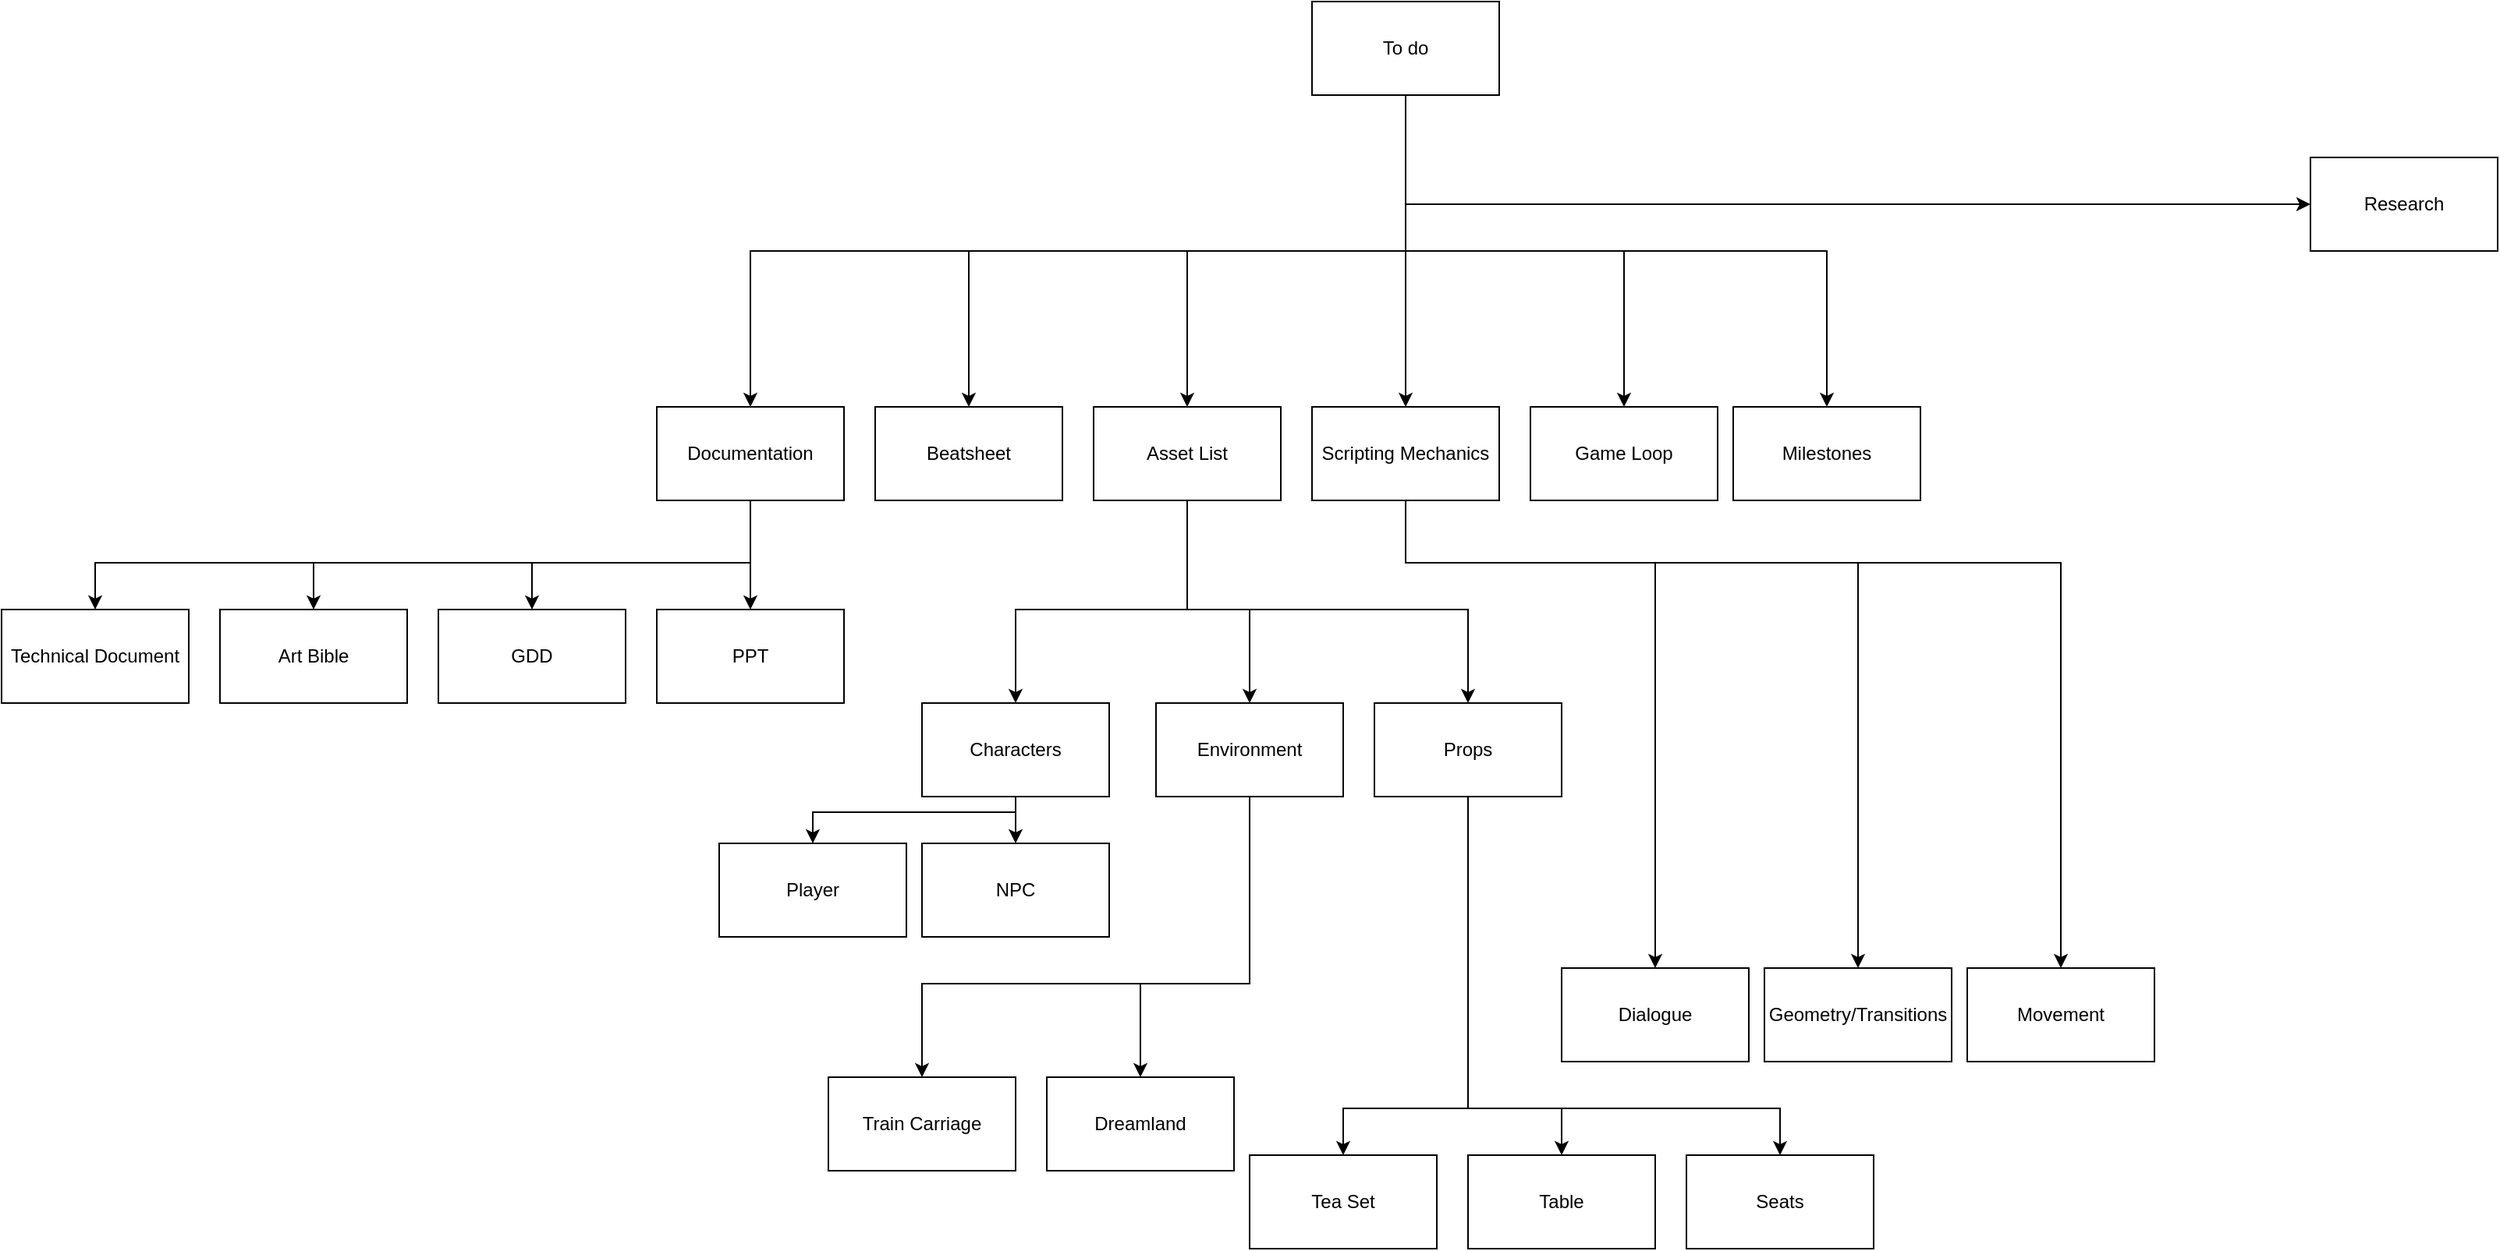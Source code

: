 <mxfile version="13.2.4" type="device" pages="5"><diagram id="fxvM2KmMnIkj4Z1T7C98" name="To Do"><mxGraphModel dx="2831" dy="1631" grid="1" gridSize="10" guides="1" tooltips="1" connect="1" arrows="1" fold="1" page="0" pageScale="1" pageWidth="827" pageHeight="1169" math="0" shadow="0"><root><mxCell id="D0KXbT6hPQH3VB3bmveQ-0"/><mxCell id="D0KXbT6hPQH3VB3bmveQ-1" parent="D0KXbT6hPQH3VB3bmveQ-0"/><mxCell id="C1OlboV7z6Dfj4Ic2lbZ-7" style="edgeStyle=orthogonalEdgeStyle;rounded=0;orthogonalLoop=1;jettySize=auto;html=1;fontColor=#00CC00;" parent="D0KXbT6hPQH3VB3bmveQ-1" source="D0KXbT6hPQH3VB3bmveQ-2" target="D0KXbT6hPQH3VB3bmveQ-5" edge="1"><mxGeometry relative="1" as="geometry"/></mxCell><mxCell id="C1OlboV7z6Dfj4Ic2lbZ-8" style="edgeStyle=orthogonalEdgeStyle;rounded=0;orthogonalLoop=1;jettySize=auto;html=1;fontColor=#00CC00;exitX=0.5;exitY=1;exitDx=0;exitDy=0;" parent="D0KXbT6hPQH3VB3bmveQ-1" source="D0KXbT6hPQH3VB3bmveQ-2" target="D0KXbT6hPQH3VB3bmveQ-6" edge="1"><mxGeometry relative="1" as="geometry"/></mxCell><mxCell id="C1OlboV7z6Dfj4Ic2lbZ-9" style="edgeStyle=orthogonalEdgeStyle;rounded=0;orthogonalLoop=1;jettySize=auto;html=1;fontColor=#00CC00;" parent="D0KXbT6hPQH3VB3bmveQ-1" target="C1OlboV7z6Dfj4Ic2lbZ-0" edge="1"><mxGeometry relative="1" as="geometry"><mxPoint x="370" y="-30" as="sourcePoint"/><Array as="points"><mxPoint x="370" y="70"/><mxPoint x="640" y="70"/></Array></mxGeometry></mxCell><mxCell id="C1OlboV7z6Dfj4Ic2lbZ-10" style="edgeStyle=orthogonalEdgeStyle;rounded=0;orthogonalLoop=1;jettySize=auto;html=1;fontColor=#00CC00;exitX=0.5;exitY=1;exitDx=0;exitDy=0;" parent="D0KXbT6hPQH3VB3bmveQ-1" source="D0KXbT6hPQH3VB3bmveQ-2" target="D0KXbT6hPQH3VB3bmveQ-4" edge="1"><mxGeometry relative="1" as="geometry"/></mxCell><mxCell id="C1OlboV7z6Dfj4Ic2lbZ-11" style="edgeStyle=orthogonalEdgeStyle;rounded=0;orthogonalLoop=1;jettySize=auto;html=1;fontColor=#00CC00;exitX=0.5;exitY=1;exitDx=0;exitDy=0;" parent="D0KXbT6hPQH3VB3bmveQ-1" source="D0KXbT6hPQH3VB3bmveQ-2" target="D0KXbT6hPQH3VB3bmveQ-3" edge="1"><mxGeometry relative="1" as="geometry"/></mxCell><mxCell id="LyJ-nC69CH6yJO_Pgs3t-1" style="edgeStyle=orthogonalEdgeStyle;rounded=0;orthogonalLoop=1;jettySize=auto;html=1;entryX=0;entryY=0.5;entryDx=0;entryDy=0;" edge="1" parent="D0KXbT6hPQH3VB3bmveQ-1" source="D0KXbT6hPQH3VB3bmveQ-2" target="LyJ-nC69CH6yJO_Pgs3t-0"><mxGeometry relative="1" as="geometry"><Array as="points"><mxPoint x="370" y="40"/></Array></mxGeometry></mxCell><mxCell id="LA_NKM8Ne1hLQ1wbl0Pe-3" style="edgeStyle=orthogonalEdgeStyle;rounded=0;orthogonalLoop=1;jettySize=auto;html=1;" edge="1" parent="D0KXbT6hPQH3VB3bmveQ-1" source="D0KXbT6hPQH3VB3bmveQ-2" target="LA_NKM8Ne1hLQ1wbl0Pe-2"><mxGeometry relative="1" as="geometry"><Array as="points"><mxPoint x="370" y="70"/><mxPoint x="-50" y="70"/></Array></mxGeometry></mxCell><mxCell id="D0KXbT6hPQH3VB3bmveQ-2" value="To do" style="rounded=0;whiteSpace=wrap;html=1;" parent="D0KXbT6hPQH3VB3bmveQ-1" vertex="1"><mxGeometry x="310" y="-90" width="120" height="60" as="geometry"/></mxCell><mxCell id="D0KXbT6hPQH3VB3bmveQ-3" value="Beatsheet" style="rounded=0;whiteSpace=wrap;html=1;" parent="D0KXbT6hPQH3VB3bmveQ-1" vertex="1"><mxGeometry x="30" y="170" width="120" height="60" as="geometry"/></mxCell><mxCell id="C1OlboV7z6Dfj4Ic2lbZ-4" style="edgeStyle=orthogonalEdgeStyle;rounded=0;orthogonalLoop=1;jettySize=auto;html=1;fontColor=#00CC00;" parent="D0KXbT6hPQH3VB3bmveQ-1" source="D0KXbT6hPQH3VB3bmveQ-4" target="C1OlboV7z6Dfj4Ic2lbZ-2" edge="1"><mxGeometry relative="1" as="geometry"><Array as="points"><mxPoint x="230" y="300"/><mxPoint x="270" y="300"/></Array></mxGeometry></mxCell><mxCell id="C1OlboV7z6Dfj4Ic2lbZ-5" style="edgeStyle=orthogonalEdgeStyle;rounded=0;orthogonalLoop=1;jettySize=auto;html=1;entryX=0.5;entryY=0;entryDx=0;entryDy=0;fontColor=#00CC00;" parent="D0KXbT6hPQH3VB3bmveQ-1" source="D0KXbT6hPQH3VB3bmveQ-4" target="C1OlboV7z6Dfj4Ic2lbZ-3" edge="1"><mxGeometry relative="1" as="geometry"><Array as="points"><mxPoint x="230" y="300"/><mxPoint x="120" y="300"/></Array></mxGeometry></mxCell><mxCell id="C1OlboV7z6Dfj4Ic2lbZ-6" style="edgeStyle=orthogonalEdgeStyle;rounded=0;orthogonalLoop=1;jettySize=auto;html=1;entryX=0.5;entryY=0;entryDx=0;entryDy=0;fontColor=#00CC00;" parent="D0KXbT6hPQH3VB3bmveQ-1" source="D0KXbT6hPQH3VB3bmveQ-4" target="C1OlboV7z6Dfj4Ic2lbZ-1" edge="1"><mxGeometry relative="1" as="geometry"><Array as="points"><mxPoint x="230" y="300"/><mxPoint x="410" y="300"/></Array></mxGeometry></mxCell><mxCell id="D0KXbT6hPQH3VB3bmveQ-4" value="Asset List" style="rounded=0;whiteSpace=wrap;html=1;" parent="D0KXbT6hPQH3VB3bmveQ-1" vertex="1"><mxGeometry x="170" y="170" width="120" height="60" as="geometry"/></mxCell><mxCell id="C1OlboV7z6Dfj4Ic2lbZ-15" style="edgeStyle=orthogonalEdgeStyle;rounded=0;orthogonalLoop=1;jettySize=auto;html=1;entryX=0.5;entryY=0;entryDx=0;entryDy=0;fontColor=#00CC00;" parent="D0KXbT6hPQH3VB3bmveQ-1" source="D0KXbT6hPQH3VB3bmveQ-5" target="C1OlboV7z6Dfj4Ic2lbZ-13" edge="1"><mxGeometry relative="1" as="geometry"><Array as="points"><mxPoint x="370" y="270"/><mxPoint x="660" y="270"/></Array></mxGeometry></mxCell><mxCell id="C1OlboV7z6Dfj4Ic2lbZ-16" style="edgeStyle=orthogonalEdgeStyle;rounded=0;orthogonalLoop=1;jettySize=auto;html=1;fontColor=#00CC00;exitX=0.5;exitY=1;exitDx=0;exitDy=0;" parent="D0KXbT6hPQH3VB3bmveQ-1" source="D0KXbT6hPQH3VB3bmveQ-5" target="C1OlboV7z6Dfj4Ic2lbZ-12" edge="1"><mxGeometry relative="1" as="geometry"><Array as="points"><mxPoint x="370" y="270"/><mxPoint x="530" y="270"/></Array></mxGeometry></mxCell><mxCell id="C1OlboV7z6Dfj4Ic2lbZ-17" style="edgeStyle=orthogonalEdgeStyle;rounded=0;orthogonalLoop=1;jettySize=auto;html=1;fontColor=#00CC00;" parent="D0KXbT6hPQH3VB3bmveQ-1" source="D0KXbT6hPQH3VB3bmveQ-5" target="C1OlboV7z6Dfj4Ic2lbZ-14" edge="1"><mxGeometry relative="1" as="geometry"><Array as="points"><mxPoint x="370" y="270"/><mxPoint x="790" y="270"/></Array></mxGeometry></mxCell><mxCell id="D0KXbT6hPQH3VB3bmveQ-5" value="Scripting Mechanics" style="rounded=0;whiteSpace=wrap;html=1;" parent="D0KXbT6hPQH3VB3bmveQ-1" vertex="1"><mxGeometry x="310" y="170" width="120" height="60" as="geometry"/></mxCell><mxCell id="D0KXbT6hPQH3VB3bmveQ-6" value="Game Loop" style="rounded=0;whiteSpace=wrap;html=1;" parent="D0KXbT6hPQH3VB3bmveQ-1" vertex="1"><mxGeometry x="450" y="170" width="120" height="60" as="geometry"/></mxCell><mxCell id="C1OlboV7z6Dfj4Ic2lbZ-0" value="Milestones" style="rounded=0;whiteSpace=wrap;html=1;" parent="D0KXbT6hPQH3VB3bmveQ-1" vertex="1"><mxGeometry x="580" y="170" width="120" height="60" as="geometry"/></mxCell><mxCell id="C1OlboV7z6Dfj4Ic2lbZ-29" style="edgeStyle=orthogonalEdgeStyle;rounded=0;orthogonalLoop=1;jettySize=auto;html=1;entryX=0.5;entryY=0;entryDx=0;entryDy=0;fontColor=#00CC00;" parent="D0KXbT6hPQH3VB3bmveQ-1" source="C1OlboV7z6Dfj4Ic2lbZ-1" target="C1OlboV7z6Dfj4Ic2lbZ-24" edge="1"><mxGeometry relative="1" as="geometry"><Array as="points"><mxPoint x="410" y="620"/><mxPoint x="610" y="620"/></Array></mxGeometry></mxCell><mxCell id="C1OlboV7z6Dfj4Ic2lbZ-30" style="edgeStyle=orthogonalEdgeStyle;rounded=0;orthogonalLoop=1;jettySize=auto;html=1;entryX=0.5;entryY=0;entryDx=0;entryDy=0;fontColor=#00CC00;" parent="D0KXbT6hPQH3VB3bmveQ-1" source="C1OlboV7z6Dfj4Ic2lbZ-1" target="C1OlboV7z6Dfj4Ic2lbZ-23" edge="1"><mxGeometry relative="1" as="geometry"><Array as="points"><mxPoint x="410" y="620"/><mxPoint x="470" y="620"/></Array></mxGeometry></mxCell><mxCell id="C1OlboV7z6Dfj4Ic2lbZ-31" style="edgeStyle=orthogonalEdgeStyle;rounded=0;orthogonalLoop=1;jettySize=auto;html=1;fontColor=#00CC00;" parent="D0KXbT6hPQH3VB3bmveQ-1" source="C1OlboV7z6Dfj4Ic2lbZ-1" target="C1OlboV7z6Dfj4Ic2lbZ-22" edge="1"><mxGeometry relative="1" as="geometry"><Array as="points"><mxPoint x="410" y="620"/><mxPoint x="330" y="620"/></Array></mxGeometry></mxCell><mxCell id="C1OlboV7z6Dfj4Ic2lbZ-1" value="Props" style="rounded=0;whiteSpace=wrap;html=1;" parent="D0KXbT6hPQH3VB3bmveQ-1" vertex="1"><mxGeometry x="350" y="360" width="120" height="60" as="geometry"/></mxCell><mxCell id="C1OlboV7z6Dfj4Ic2lbZ-27" style="edgeStyle=orthogonalEdgeStyle;rounded=0;orthogonalLoop=1;jettySize=auto;html=1;entryX=0.5;entryY=0;entryDx=0;entryDy=0;fontColor=#00CC00;" parent="D0KXbT6hPQH3VB3bmveQ-1" source="C1OlboV7z6Dfj4Ic2lbZ-2" target="C1OlboV7z6Dfj4Ic2lbZ-18" edge="1"><mxGeometry relative="1" as="geometry"><Array as="points"><mxPoint x="270" y="540"/><mxPoint x="60" y="540"/></Array></mxGeometry></mxCell><mxCell id="C1OlboV7z6Dfj4Ic2lbZ-28" style="edgeStyle=orthogonalEdgeStyle;rounded=0;orthogonalLoop=1;jettySize=auto;html=1;entryX=0.5;entryY=0;entryDx=0;entryDy=0;fontColor=#00CC00;" parent="D0KXbT6hPQH3VB3bmveQ-1" source="C1OlboV7z6Dfj4Ic2lbZ-2" target="C1OlboV7z6Dfj4Ic2lbZ-21" edge="1"><mxGeometry relative="1" as="geometry"><Array as="points"><mxPoint x="270" y="540"/><mxPoint x="200" y="540"/></Array></mxGeometry></mxCell><mxCell id="C1OlboV7z6Dfj4Ic2lbZ-2" value="Environment" style="rounded=0;whiteSpace=wrap;html=1;" parent="D0KXbT6hPQH3VB3bmveQ-1" vertex="1"><mxGeometry x="210" y="360" width="120" height="60" as="geometry"/></mxCell><mxCell id="C1OlboV7z6Dfj4Ic2lbZ-25" style="edgeStyle=orthogonalEdgeStyle;rounded=0;orthogonalLoop=1;jettySize=auto;html=1;fontColor=#00CC00;" parent="D0KXbT6hPQH3VB3bmveQ-1" source="C1OlboV7z6Dfj4Ic2lbZ-3" target="C1OlboV7z6Dfj4Ic2lbZ-19" edge="1"><mxGeometry relative="1" as="geometry"><Array as="points"><mxPoint x="120" y="430"/><mxPoint x="-10" y="430"/></Array></mxGeometry></mxCell><mxCell id="C1OlboV7z6Dfj4Ic2lbZ-26" style="edgeStyle=orthogonalEdgeStyle;rounded=0;orthogonalLoop=1;jettySize=auto;html=1;entryX=0.5;entryY=0;entryDx=0;entryDy=0;fontColor=#00CC00;" parent="D0KXbT6hPQH3VB3bmveQ-1" source="C1OlboV7z6Dfj4Ic2lbZ-3" target="C1OlboV7z6Dfj4Ic2lbZ-20" edge="1"><mxGeometry relative="1" as="geometry"/></mxCell><mxCell id="C1OlboV7z6Dfj4Ic2lbZ-3" value="Characters" style="rounded=0;whiteSpace=wrap;html=1;" parent="D0KXbT6hPQH3VB3bmveQ-1" vertex="1"><mxGeometry x="60" y="360" width="120" height="60" as="geometry"/></mxCell><mxCell id="C1OlboV7z6Dfj4Ic2lbZ-12" value="Dialogue" style="rounded=0;whiteSpace=wrap;html=1;" parent="D0KXbT6hPQH3VB3bmveQ-1" vertex="1"><mxGeometry x="470" y="530" width="120" height="60" as="geometry"/></mxCell><mxCell id="C1OlboV7z6Dfj4Ic2lbZ-13" value="Geometry/Transitions" style="rounded=0;whiteSpace=wrap;html=1;" parent="D0KXbT6hPQH3VB3bmveQ-1" vertex="1"><mxGeometry x="600" y="530" width="120" height="60" as="geometry"/></mxCell><mxCell id="C1OlboV7z6Dfj4Ic2lbZ-14" value="Movement" style="rounded=0;whiteSpace=wrap;html=1;" parent="D0KXbT6hPQH3VB3bmveQ-1" vertex="1"><mxGeometry x="730" y="530" width="120" height="60" as="geometry"/></mxCell><mxCell id="C1OlboV7z6Dfj4Ic2lbZ-18" value="Train Carriage" style="rounded=0;whiteSpace=wrap;html=1;" parent="D0KXbT6hPQH3VB3bmveQ-1" vertex="1"><mxGeometry y="600" width="120" height="60" as="geometry"/></mxCell><mxCell id="C1OlboV7z6Dfj4Ic2lbZ-19" value="Player" style="rounded=0;whiteSpace=wrap;html=1;" parent="D0KXbT6hPQH3VB3bmveQ-1" vertex="1"><mxGeometry x="-70" y="450" width="120" height="60" as="geometry"/></mxCell><mxCell id="C1OlboV7z6Dfj4Ic2lbZ-20" value="NPC" style="rounded=0;whiteSpace=wrap;html=1;" parent="D0KXbT6hPQH3VB3bmveQ-1" vertex="1"><mxGeometry x="60" y="450" width="120" height="60" as="geometry"/></mxCell><mxCell id="C1OlboV7z6Dfj4Ic2lbZ-21" value="Dreamland" style="rounded=0;whiteSpace=wrap;html=1;" parent="D0KXbT6hPQH3VB3bmveQ-1" vertex="1"><mxGeometry x="140" y="600" width="120" height="60" as="geometry"/></mxCell><mxCell id="C1OlboV7z6Dfj4Ic2lbZ-22" value="Tea Set" style="rounded=0;whiteSpace=wrap;html=1;" parent="D0KXbT6hPQH3VB3bmveQ-1" vertex="1"><mxGeometry x="270" y="650" width="120" height="60" as="geometry"/></mxCell><mxCell id="C1OlboV7z6Dfj4Ic2lbZ-23" value="Table" style="rounded=0;whiteSpace=wrap;html=1;" parent="D0KXbT6hPQH3VB3bmveQ-1" vertex="1"><mxGeometry x="410" y="650" width="120" height="60" as="geometry"/></mxCell><mxCell id="C1OlboV7z6Dfj4Ic2lbZ-24" value="Seats" style="rounded=0;whiteSpace=wrap;html=1;" parent="D0KXbT6hPQH3VB3bmveQ-1" vertex="1"><mxGeometry x="550" y="650" width="120" height="60" as="geometry"/></mxCell><mxCell id="LyJ-nC69CH6yJO_Pgs3t-0" value="Research" style="rounded=0;whiteSpace=wrap;html=1;" vertex="1" parent="D0KXbT6hPQH3VB3bmveQ-1"><mxGeometry x="950" y="10" width="120" height="60" as="geometry"/></mxCell><mxCell id="LA_NKM8Ne1hLQ1wbl0Pe-0" value="PPT" style="rounded=0;whiteSpace=wrap;html=1;" vertex="1" parent="D0KXbT6hPQH3VB3bmveQ-1"><mxGeometry x="-110" y="300" width="120" height="60" as="geometry"/></mxCell><mxCell id="LA_NKM8Ne1hLQ1wbl0Pe-4" style="edgeStyle=orthogonalEdgeStyle;rounded=0;orthogonalLoop=1;jettySize=auto;html=1;" edge="1" parent="D0KXbT6hPQH3VB3bmveQ-1" source="LA_NKM8Ne1hLQ1wbl0Pe-2" target="LA_NKM8Ne1hLQ1wbl0Pe-0"><mxGeometry relative="1" as="geometry"><Array as="points"><mxPoint x="-50" y="290"/><mxPoint x="-50" y="290"/></Array></mxGeometry></mxCell><mxCell id="LA_NKM8Ne1hLQ1wbl0Pe-6" value="" style="edgeStyle=orthogonalEdgeStyle;rounded=0;orthogonalLoop=1;jettySize=auto;html=1;" edge="1" parent="D0KXbT6hPQH3VB3bmveQ-1" source="LA_NKM8Ne1hLQ1wbl0Pe-2" target="LA_NKM8Ne1hLQ1wbl0Pe-5"><mxGeometry relative="1" as="geometry"><Array as="points"><mxPoint x="-50" y="270"/><mxPoint x="-190" y="270"/></Array></mxGeometry></mxCell><mxCell id="LA_NKM8Ne1hLQ1wbl0Pe-8" style="edgeStyle=orthogonalEdgeStyle;rounded=0;orthogonalLoop=1;jettySize=auto;html=1;" edge="1" parent="D0KXbT6hPQH3VB3bmveQ-1" source="LA_NKM8Ne1hLQ1wbl0Pe-2" target="LA_NKM8Ne1hLQ1wbl0Pe-7"><mxGeometry relative="1" as="geometry"><Array as="points"><mxPoint x="-50" y="270"/><mxPoint x="-330" y="270"/></Array></mxGeometry></mxCell><mxCell id="LA_NKM8Ne1hLQ1wbl0Pe-10" style="edgeStyle=orthogonalEdgeStyle;rounded=0;orthogonalLoop=1;jettySize=auto;html=1;" edge="1" parent="D0KXbT6hPQH3VB3bmveQ-1" source="LA_NKM8Ne1hLQ1wbl0Pe-2" target="LA_NKM8Ne1hLQ1wbl0Pe-9"><mxGeometry relative="1" as="geometry"><Array as="points"><mxPoint x="-50" y="270"/><mxPoint x="-470" y="270"/></Array></mxGeometry></mxCell><mxCell id="LA_NKM8Ne1hLQ1wbl0Pe-2" value="Documentation" style="rounded=0;whiteSpace=wrap;html=1;" vertex="1" parent="D0KXbT6hPQH3VB3bmveQ-1"><mxGeometry x="-110" y="170" width="120" height="60" as="geometry"/></mxCell><mxCell id="LA_NKM8Ne1hLQ1wbl0Pe-5" value="GDD" style="rounded=0;whiteSpace=wrap;html=1;" vertex="1" parent="D0KXbT6hPQH3VB3bmveQ-1"><mxGeometry x="-250" y="300" width="120" height="60" as="geometry"/></mxCell><mxCell id="LA_NKM8Ne1hLQ1wbl0Pe-7" value="Art Bible" style="rounded=0;whiteSpace=wrap;html=1;" vertex="1" parent="D0KXbT6hPQH3VB3bmveQ-1"><mxGeometry x="-390" y="300" width="120" height="60" as="geometry"/></mxCell><mxCell id="LA_NKM8Ne1hLQ1wbl0Pe-9" value="Technical Document" style="rounded=0;whiteSpace=wrap;html=1;" vertex="1" parent="D0KXbT6hPQH3VB3bmveQ-1"><mxGeometry x="-530" y="300" width="120" height="60" as="geometry"/></mxCell></root></mxGraphModel></diagram><diagram id="MWtfUtY_n-24Q-tSgQQ1" name="Assessment Deliverables"><mxGraphModel dx="1422" dy="862" grid="1" gridSize="10" guides="1" tooltips="1" connect="1" arrows="1" fold="1" page="0" pageScale="1" pageWidth="827" pageHeight="1169" math="0" shadow="0"><root><mxCell id="flZf7UbYttdiXEPSCaY5-0"/><mxCell id="flZf7UbYttdiXEPSCaY5-1" parent="flZf7UbYttdiXEPSCaY5-0"/></root></mxGraphModel></diagram><diagram id="m6jKkH57U7hBhFo6CQat" name="GDD"><mxGraphModel dx="622" dy="3262" grid="1" gridSize="10" guides="1" tooltips="1" connect="1" arrows="1" fold="1" page="0" pageScale="1" pageWidth="827" pageHeight="1169" math="0" shadow="0"><root><mxCell id="1oDSPb2G8UbqiR-9_u1C-0"/><mxCell id="1oDSPb2G8UbqiR-9_u1C-1" parent="1oDSPb2G8UbqiR-9_u1C-0"/><mxCell id="1oDSPb2G8UbqiR-9_u1C-2" value="" style="rounded=0;whiteSpace=wrap;html=1;fontSize=10;align=left;" parent="1oDSPb2G8UbqiR-9_u1C-1" vertex="1"><mxGeometry x="1160" y="-2360" width="1000" height="1400" as="geometry"/></mxCell><mxCell id="1oDSPb2G8UbqiR-9_u1C-3" value="" style="rounded=0;whiteSpace=wrap;html=1;align=left;" parent="1oDSPb2G8UbqiR-9_u1C-1" vertex="1"><mxGeometry x="1690" y="-2350" width="460" height="580" as="geometry"/></mxCell><mxCell id="1oDSPb2G8UbqiR-9_u1C-4" value="" style="rounded=0;whiteSpace=wrap;html=1;align=left;" parent="1oDSPb2G8UbqiR-9_u1C-1" vertex="1"><mxGeometry x="1170" y="-2350" width="460" height="1330" as="geometry"/></mxCell><mxCell id="1oDSPb2G8UbqiR-9_u1C-5" value="Train to Teasan" style="rounded=0;whiteSpace=wrap;html=1;fontStyle=5;fontSize=20;align=center;verticalAlign=middle;fontColor=#00CC00;" parent="1oDSPb2G8UbqiR-9_u1C-1" vertex="1"><mxGeometry x="1180" y="-2340" width="440" height="80" as="geometry"/></mxCell><mxCell id="1oDSPb2G8UbqiR-9_u1C-6" value="1st Person Story Driven" style="rounded=0;whiteSpace=wrap;html=1;align=center;" parent="1oDSPb2G8UbqiR-9_u1C-1" vertex="1"><mxGeometry x="1180" y="-2240" width="130" height="20" as="geometry"/></mxCell><mxCell id="1oDSPb2G8UbqiR-9_u1C-7" value="Summary" style="rounded=0;whiteSpace=wrap;html=1;fontColor=#00CC00;fontStyle=5;fontSize=18;align=left;" parent="1oDSPb2G8UbqiR-9_u1C-1" vertex="1"><mxGeometry x="1180" y="-2200" width="440" height="20" as="geometry"/></mxCell><mxCell id="1oDSPb2G8UbqiR-9_u1C-8" value="Sit and enjoy tea with a stranger while you are transported to far off lands" style="rounded=0;whiteSpace=wrap;html=1;fontSize=10;align=left;" parent="1oDSPb2G8UbqiR-9_u1C-1" vertex="1"><mxGeometry x="1180" y="-2180" width="330" height="20" as="geometry"/></mxCell><mxCell id="1oDSPb2G8UbqiR-9_u1C-9" value="Pitch" style="rounded=0;whiteSpace=wrap;html=1;fontColor=#00CC00;fontStyle=5;fontSize=18;align=left;" parent="1oDSPb2G8UbqiR-9_u1C-1" vertex="1"><mxGeometry x="1180" y="-2140" width="440" height="20" as="geometry"/></mxCell><mxCell id="1oDSPb2G8UbqiR-9_u1C-10" value="Aesthetic" style="rounded=0;whiteSpace=wrap;html=1;fontColor=#00CC00;fontStyle=5;fontSize=18;align=left;" parent="1oDSPb2G8UbqiR-9_u1C-1" vertex="1"><mxGeometry x="1180" y="-1970" width="440" height="20" as="geometry"/></mxCell><mxCell id="1oDSPb2G8UbqiR-9_u1C-11" value="Pillars" style="rounded=0;whiteSpace=wrap;html=1;fontColor=#00CC00;fontStyle=5;fontSize=18;align=left;" parent="1oDSPb2G8UbqiR-9_u1C-1" vertex="1"><mxGeometry x="1180" y="-1650" width="440" height="20" as="geometry"/></mxCell><mxCell id="1oDSPb2G8UbqiR-9_u1C-12" value="Cultural Experience" style="rounded=0;whiteSpace=wrap;html=1;fontStyle=0;align=left;fontColor=#00CC00;fontSize=12;" parent="1oDSPb2G8UbqiR-9_u1C-1" vertex="1"><mxGeometry x="1180" y="-1620" width="330" height="20" as="geometry"/></mxCell><mxCell id="1oDSPb2G8UbqiR-9_u1C-13" value="Tea is the real story" style="rounded=0;whiteSpace=wrap;html=1;fontStyle=0;align=left;fontColor=#00CC00;fontSize=12;" parent="1oDSPb2G8UbqiR-9_u1C-1" vertex="1"><mxGeometry x="1180" y="-1560" width="330" height="20" as="geometry"/></mxCell><mxCell id="1oDSPb2G8UbqiR-9_u1C-14" value="Systems" style="rounded=0;whiteSpace=wrap;html=1;fontColor=#00CC00;fontStyle=5;fontSize=18;align=left;" parent="1oDSPb2G8UbqiR-9_u1C-1" vertex="1"><mxGeometry x="1180" y="-1430" width="440" height="20" as="geometry"/></mxCell><mxCell id="1oDSPb2G8UbqiR-9_u1C-15" value="Dialogue System" style="rounded=0;whiteSpace=wrap;html=1;fontStyle=0;align=left;fontColor=#00CC00;fontSize=12;" parent="1oDSPb2G8UbqiR-9_u1C-1" vertex="1"><mxGeometry x="1180" y="-1400" width="330" height="20" as="geometry"/></mxCell><mxCell id="1oDSPb2G8UbqiR-9_u1C-16" value="Movement" style="rounded=0;whiteSpace=wrap;html=1;fontStyle=0;align=left;fontColor=#00CC00;fontSize=12;" parent="1oDSPb2G8UbqiR-9_u1C-1" vertex="1"><mxGeometry x="1180" y="-1320" width="330" height="20" as="geometry"/></mxCell><mxCell id="1oDSPb2G8UbqiR-9_u1C-17" value="Tea Crafting" style="rounded=0;whiteSpace=wrap;html=1;fontStyle=0;align=left;fontColor=#00CC00;fontSize=12;" parent="1oDSPb2G8UbqiR-9_u1C-1" vertex="1"><mxGeometry x="1180" y="-1260" width="330" height="20" as="geometry"/></mxCell><mxCell id="1oDSPb2G8UbqiR-9_u1C-18" value="Scenery Change" style="rounded=0;whiteSpace=wrap;html=1;fontStyle=0;align=left;fontColor=#00CC00;fontSize=12;" parent="1oDSPb2G8UbqiR-9_u1C-1" vertex="1"><mxGeometry x="1180" y="-1160" width="330" height="20" as="geometry"/></mxCell><mxCell id="1oDSPb2G8UbqiR-9_u1C-19" value="Strangers will initiate a dialogue:&lt;br&gt;&amp;nbsp;- Players can chose the path of the dialogue&lt;br&gt;&amp;nbsp;- Players can chose a sequential dialogue for a shorter&amp;nbsp; &amp;nbsp; &amp;nbsp; &amp;nbsp;experience" style="rounded=0;whiteSpace=wrap;html=1;align=left;fontSize=10;" parent="1oDSPb2G8UbqiR-9_u1C-1" vertex="1"><mxGeometry x="1180" y="-1380" width="260" height="50" as="geometry"/></mxCell><mxCell id="1oDSPb2G8UbqiR-9_u1C-20" value="Basic 1st person&lt;br&gt;- No Running, No Jumping" style="rounded=0;whiteSpace=wrap;html=1;align=left;fontSize=10;" parent="1oDSPb2G8UbqiR-9_u1C-1" vertex="1"><mxGeometry x="1180" y="-1300" width="260" height="30" as="geometry"/></mxCell><mxCell id="1oDSPb2G8UbqiR-9_u1C-21" value="The stranger whom serves the player tea will offer options on how they like their tea, with recommendations as to how it is served.&lt;br&gt;&amp;nbsp;- Menu of the ingredients, how hot, a biscuit on the side? or other item? etc..." style="rounded=0;whiteSpace=wrap;html=1;align=left;fontSize=10;" parent="1oDSPb2G8UbqiR-9_u1C-1" vertex="1"><mxGeometry x="1180" y="-1240" width="260" height="70" as="geometry"/></mxCell><mxCell id="1oDSPb2G8UbqiR-9_u1C-22" value="Transition between present moment (Train) to Dreamland (Story) and explore around the themes of the story being told" style="rounded=0;whiteSpace=wrap;html=1;align=left;fontSize=10;" parent="1oDSPb2G8UbqiR-9_u1C-1" vertex="1"><mxGeometry x="1180" y="-1140" width="260" height="40" as="geometry"/></mxCell><mxCell id="1oDSPb2G8UbqiR-9_u1C-23" value="Game Mechanics for Tea to Teasan" style="rounded=0;whiteSpace=wrap;html=1;fontStyle=5;fontSize=20;align=center;verticalAlign=middle;fontColor=#00CC00;" parent="1oDSPb2G8UbqiR-9_u1C-1" vertex="1"><mxGeometry x="1700" y="-2340" width="440" height="80" as="geometry"/></mxCell><mxCell id="1oDSPb2G8UbqiR-9_u1C-24" value="Trigger Mechanics" style="rounded=0;whiteSpace=wrap;html=1;fontColor=#00CC00;fontStyle=5;fontSize=18;align=left;" parent="1oDSPb2G8UbqiR-9_u1C-1" vertex="1"><mxGeometry x="1700" y="-2240" width="440" height="20" as="geometry"/></mxCell><mxCell id="1oDSPb2G8UbqiR-9_u1C-25" value="A Mechanic where the player can interact with objects in Dreamland and glean information and exposition to the story as part of its narrative" style="rounded=0;whiteSpace=wrap;html=1;fontSize=10;align=left;" parent="1oDSPb2G8UbqiR-9_u1C-1" vertex="1"><mxGeometry x="1700" y="-2220" width="200" height="50" as="geometry"/></mxCell><mxCell id="1oDSPb2G8UbqiR-9_u1C-26" value="Dialogue Mechanics" style="rounded=0;whiteSpace=wrap;html=1;fontColor=#00CC00;fontStyle=5;fontSize=18;align=left;" parent="1oDSPb2G8UbqiR-9_u1C-1" vertex="1"><mxGeometry x="1700" y="-2150" width="440" height="20" as="geometry"/></mxCell><mxCell id="1oDSPb2G8UbqiR-9_u1C-27" value="As the player notices a stranger sit, the dialogue system begins" style="rounded=0;whiteSpace=wrap;html=1;fontSize=10;align=left;" parent="1oDSPb2G8UbqiR-9_u1C-1" vertex="1"><mxGeometry x="1700" y="-2130" width="200" height="40" as="geometry"/></mxCell><mxCell id="1oDSPb2G8UbqiR-9_u1C-29" value="The player will meet 3 strangers from different cultural backgrounds relating to the tea they serve" style="rounded=0;whiteSpace=wrap;html=1;fontSize=10;align=left;" parent="1oDSPb2G8UbqiR-9_u1C-1" vertex="1"><mxGeometry x="1180" y="-1600" width="260" height="30" as="geometry"/></mxCell><mxCell id="1oDSPb2G8UbqiR-9_u1C-30" value="The story that are told by the strangers will always relate to the tea, their experiences will be about the tea." style="rounded=0;whiteSpace=wrap;html=1;fontSize=10;align=left;" parent="1oDSPb2G8UbqiR-9_u1C-1" vertex="1"><mxGeometry x="1180" y="-1540" width="260" height="30" as="geometry"/></mxCell><mxCell id="1oDSPb2G8UbqiR-9_u1C-31" value="UI Mechanics" style="rounded=0;whiteSpace=wrap;html=1;fontColor=#00CC00;fontStyle=5;fontSize=18;align=left;" parent="1oDSPb2G8UbqiR-9_u1C-1" vertex="1"><mxGeometry x="1700" y="-2070" width="440" height="20" as="geometry"/></mxCell><mxCell id="1oDSPb2G8UbqiR-9_u1C-32" value="A minimalistic interface that displays any updates along your journey" style="rounded=0;whiteSpace=wrap;html=1;fontSize=10;align=left;" parent="1oDSPb2G8UbqiR-9_u1C-1" vertex="1"><mxGeometry x="1700" y="-2050" width="200" height="30" as="geometry"/></mxCell><mxCell id="1oDSPb2G8UbqiR-9_u1C-34" value="- Updates and displays new journal entries" style="rounded=0;whiteSpace=wrap;html=1;fontSize=10;align=left;" parent="1oDSPb2G8UbqiR-9_u1C-1" vertex="1"><mxGeometry x="1720" y="-2020" width="200" height="20" as="geometry"/></mxCell><mxCell id="1oDSPb2G8UbqiR-9_u1C-36" value="- Displays a hint prompt (Help Mechanic)" style="rounded=0;whiteSpace=wrap;html=1;fontSize=10;align=left;" parent="1oDSPb2G8UbqiR-9_u1C-1" vertex="1"><mxGeometry x="1720" y="-2000" width="200" height="20" as="geometry"/></mxCell><mxCell id="1oDSPb2G8UbqiR-9_u1C-37" value="An interface to read your journal and notes that have been added to it and records of dialogues throughout the game" style="rounded=0;whiteSpace=wrap;html=1;fontSize=10;align=left;" parent="1oDSPb2G8UbqiR-9_u1C-1" vertex="1"><mxGeometry x="1700" y="-1980" width="200" height="40" as="geometry"/></mxCell><mxCell id="1oDSPb2G8UbqiR-9_u1C-38" value="Movement Mechanics" style="rounded=0;whiteSpace=wrap;html=1;fontColor=#00CC00;fontStyle=5;fontSize=18;align=left;" parent="1oDSPb2G8UbqiR-9_u1C-1" vertex="1"><mxGeometry x="1700" y="-1920" width="440" height="20" as="geometry"/></mxCell><mxCell id="1oDSPb2G8UbqiR-9_u1C-39" value="Use traditional WASD to move the player" style="rounded=0;whiteSpace=wrap;html=1;fontSize=10;align=left;" parent="1oDSPb2G8UbqiR-9_u1C-1" vertex="1"><mxGeometry x="1700" y="-1900" width="270" height="20" as="geometry"/></mxCell><mxCell id="1oDSPb2G8UbqiR-9_u1C-40" value="- Walking" style="rounded=0;whiteSpace=wrap;html=1;fontSize=10;align=left;" parent="1oDSPb2G8UbqiR-9_u1C-1" vertex="1"><mxGeometry x="1720" y="-1880" width="200" height="20" as="geometry"/></mxCell><mxCell id="1oDSPb2G8UbqiR-9_u1C-46" value="Help Mechanics" style="rounded=0;whiteSpace=wrap;html=1;fontColor=#00CC00;fontStyle=5;fontSize=18;align=left;" parent="1oDSPb2G8UbqiR-9_u1C-1" vertex="1"><mxGeometry x="1700" y="-1850" width="440" height="20" as="geometry"/></mxCell><mxCell id="1oDSPb2G8UbqiR-9_u1C-47" value="A subtle prompt comes up if the player needs help but timing how long the player has been idle" style="rounded=0;whiteSpace=wrap;html=1;fontSize=10;align=left;" parent="1oDSPb2G8UbqiR-9_u1C-1" vertex="1"><mxGeometry x="1700" y="-1830" width="200" height="40" as="geometry"/></mxCell><mxCell id="1oDSPb2G8UbqiR-9_u1C-48" value="A 1st person Narrative game where you are on a train and are approached by tea making strangers, telling you tales about their favourite teas, the experiences and stories as they make their tea for you" style="rounded=0;whiteSpace=wrap;html=1;fontSize=10;align=left;" parent="1oDSPb2G8UbqiR-9_u1C-1" vertex="1"><mxGeometry x="1180" y="-2120" width="200" height="70" as="geometry"/></mxCell><mxCell id="1oDSPb2G8UbqiR-9_u1C-49" value="As the stories begin from each stranger, the scenery around you changes, transporting you their experiences about tea and tea making" style="rounded=0;whiteSpace=wrap;html=1;fontSize=10;align=left;" parent="1oDSPb2G8UbqiR-9_u1C-1" vertex="1"><mxGeometry x="1180" y="-2050" width="200" height="60" as="geometry"/></mxCell><mxCell id="1oDSPb2G8UbqiR-9_u1C-50" value="Train" style="rounded=0;whiteSpace=wrap;html=1;fontSize=10;align=left;" parent="1oDSPb2G8UbqiR-9_u1C-1" vertex="1"><mxGeometry x="1180" y="-1950" width="130" height="20" as="geometry"/></mxCell><mxCell id="1oDSPb2G8UbqiR-9_u1C-51" value="Orient Express Interior" style="rounded=0;whiteSpace=wrap;html=1;fontSize=10;align=left;" parent="1oDSPb2G8UbqiR-9_u1C-1" vertex="1"><mxGeometry x="1180" y="-1930" width="130" height="20" as="geometry"/></mxCell><mxCell id="1oDSPb2G8UbqiR-9_u1C-52" value="Victorian Style" style="rounded=0;whiteSpace=wrap;html=1;fontSize=10;align=left;" parent="1oDSPb2G8UbqiR-9_u1C-1" vertex="1"><mxGeometry x="1180" y="-1910" width="130" height="20" as="geometry"/></mxCell><mxCell id="1oDSPb2G8UbqiR-9_u1C-53" value="1940's - 1950's" style="rounded=0;whiteSpace=wrap;html=1;fontSize=10;align=left;" parent="1oDSPb2G8UbqiR-9_u1C-1" vertex="1"><mxGeometry x="1180" y="-1890" width="130" height="20" as="geometry"/></mxCell><mxCell id="1oDSPb2G8UbqiR-9_u1C-54" value="Porcelain" style="rounded=0;whiteSpace=wrap;html=1;fontSize=10;align=left;" parent="1oDSPb2G8UbqiR-9_u1C-1" vertex="1"><mxGeometry x="1180" y="-1870" width="130" height="20" as="geometry"/></mxCell><mxCell id="1oDSPb2G8UbqiR-9_u1C-55" value="Intricate Cup Design" style="rounded=0;whiteSpace=wrap;html=1;fontSize=10;align=left;" parent="1oDSPb2G8UbqiR-9_u1C-1" vertex="1"><mxGeometry x="1180" y="-1850" width="130" height="20" as="geometry"/></mxCell><mxCell id="1oDSPb2G8UbqiR-9_u1C-56" value="Cultural Exoticness" style="rounded=0;whiteSpace=wrap;html=1;fontSize=10;align=left;" parent="1oDSPb2G8UbqiR-9_u1C-1" vertex="1"><mxGeometry x="1180" y="-1830" width="130" height="20" as="geometry"/></mxCell><mxCell id="1oDSPb2G8UbqiR-9_u1C-57" value="Seats" style="rounded=0;whiteSpace=wrap;html=1;fontSize=10;align=left;" parent="1oDSPb2G8UbqiR-9_u1C-1" vertex="1"><mxGeometry x="1180" y="-1810" width="130" height="20" as="geometry"/></mxCell><mxCell id="1oDSPb2G8UbqiR-9_u1C-58" value="Couches" style="rounded=0;whiteSpace=wrap;html=1;fontSize=10;align=left;" parent="1oDSPb2G8UbqiR-9_u1C-1" vertex="1"><mxGeometry x="1180" y="-1790" width="130" height="20" as="geometry"/></mxCell><mxCell id="1oDSPb2G8UbqiR-9_u1C-59" value="Tea Sets (Complete)" style="rounded=0;whiteSpace=wrap;html=1;fontSize=10;align=left;" parent="1oDSPb2G8UbqiR-9_u1C-1" vertex="1"><mxGeometry x="1180" y="-1770" width="130" height="20" as="geometry"/></mxCell><mxCell id="1oDSPb2G8UbqiR-9_u1C-60" value="Saucers" style="rounded=0;whiteSpace=wrap;html=1;fontSize=10;align=left;" parent="1oDSPb2G8UbqiR-9_u1C-1" vertex="1"><mxGeometry x="1180" y="-1750" width="130" height="20" as="geometry"/></mxCell><mxCell id="1oDSPb2G8UbqiR-9_u1C-61" value="Tea Cup" style="rounded=0;whiteSpace=wrap;html=1;fontSize=10;align=left;" parent="1oDSPb2G8UbqiR-9_u1C-1" vertex="1"><mxGeometry x="1180" y="-1730" width="130" height="20" as="geometry"/></mxCell><mxCell id="1oDSPb2G8UbqiR-9_u1C-62" value="Silver Tray" style="rounded=0;whiteSpace=wrap;html=1;fontSize=10;align=left;" parent="1oDSPb2G8UbqiR-9_u1C-1" vertex="1"><mxGeometry x="1180" y="-1710" width="130" height="20" as="geometry"/></mxCell><mxCell id="1oDSPb2G8UbqiR-9_u1C-63" value="Tea Pot" style="rounded=0;whiteSpace=wrap;html=1;fontSize=10;align=left;" parent="1oDSPb2G8UbqiR-9_u1C-1" vertex="1"><mxGeometry x="1180" y="-1690" width="130" height="20" as="geometry"/></mxCell><mxCell id="1oDSPb2G8UbqiR-9_u1C-64" value="Cultural Dress" style="rounded=0;whiteSpace=wrap;html=1;fontSize=10;align=left;" parent="1oDSPb2G8UbqiR-9_u1C-1" vertex="1"><mxGeometry x="1320" y="-1890" width="130" height="20" as="geometry"/></mxCell><mxCell id="1oDSPb2G8UbqiR-9_u1C-65" value="Tea Bags" style="rounded=0;whiteSpace=wrap;html=1;fontSize=10;align=left;" parent="1oDSPb2G8UbqiR-9_u1C-1" vertex="1"><mxGeometry x="1320" y="-1950" width="130" height="20" as="geometry"/></mxCell><mxCell id="1oDSPb2G8UbqiR-9_u1C-66" value="Tea Leaves" style="rounded=0;whiteSpace=wrap;html=1;fontSize=10;align=left;" parent="1oDSPb2G8UbqiR-9_u1C-1" vertex="1"><mxGeometry x="1320" y="-1930" width="130" height="20" as="geometry"/></mxCell><mxCell id="1oDSPb2G8UbqiR-9_u1C-67" value="Fabric (Table Mantle)" style="rounded=0;whiteSpace=wrap;html=1;fontSize=10;align=left;" parent="1oDSPb2G8UbqiR-9_u1C-1" vertex="1"><mxGeometry x="1320" y="-1870" width="130" height="20" as="geometry"/></mxCell><mxCell id="1oDSPb2G8UbqiR-9_u1C-68" value="Tea Filters" style="rounded=0;whiteSpace=wrap;html=1;fontSize=10;align=left;" parent="1oDSPb2G8UbqiR-9_u1C-1" vertex="1"><mxGeometry x="1320" y="-1910" width="130" height="20" as="geometry"/></mxCell><mxCell id="1oDSPb2G8UbqiR-9_u1C-69" value="Teaware" style="rounded=0;whiteSpace=wrap;html=1;fontStyle=0;align=left;fontColor=#00CC00;fontSize=12;" parent="1oDSPb2G8UbqiR-9_u1C-1" vertex="1"><mxGeometry x="1180" y="-1500" width="330" height="20" as="geometry"/></mxCell><mxCell id="1oDSPb2G8UbqiR-9_u1C-70" value="The train scenery and its paraphernalia will be tea based, the player is in a High Tea Carriage, that serves tea." style="rounded=0;whiteSpace=wrap;html=1;fontSize=10;align=left;" parent="1oDSPb2G8UbqiR-9_u1C-1" vertex="1"><mxGeometry x="1180" y="-1480" width="260" height="30" as="geometry"/></mxCell><mxCell id="bVAOs1cFncvZOpiCiHZW-0" value="Multi-Tier Plates (High Tea)" style="rounded=0;whiteSpace=wrap;html=1;fontSize=10;align=left;" vertex="1" parent="1oDSPb2G8UbqiR-9_u1C-1"><mxGeometry x="1320" y="-1850" width="130" height="20" as="geometry"/></mxCell><mxCell id="bVAOs1cFncvZOpiCiHZW-1" value="Biscuits" style="rounded=0;whiteSpace=wrap;html=1;fontSize=10;align=left;" vertex="1" parent="1oDSPb2G8UbqiR-9_u1C-1"><mxGeometry x="1320" y="-1830" width="130" height="20" as="geometry"/></mxCell><mxCell id="bVAOs1cFncvZOpiCiHZW-2" value="Tea Cakes" style="rounded=0;whiteSpace=wrap;html=1;fontSize=10;align=left;" vertex="1" parent="1oDSPb2G8UbqiR-9_u1C-1"><mxGeometry x="1320" y="-1810" width="130" height="20" as="geometry"/></mxCell><mxCell id="bVAOs1cFncvZOpiCiHZW-3" value="Finger Sandwiches" style="rounded=0;whiteSpace=wrap;html=1;fontSize=10;align=left;" vertex="1" parent="1oDSPb2G8UbqiR-9_u1C-1"><mxGeometry x="1320" y="-1790" width="130" height="20" as="geometry"/></mxCell><mxCell id="bVAOs1cFncvZOpiCiHZW-4" value="Memory System" style="rounded=0;whiteSpace=wrap;html=1;fontStyle=0;align=left;fontColor=#00CC00;fontSize=12;" vertex="1" parent="1oDSPb2G8UbqiR-9_u1C-1"><mxGeometry x="1180" y="-1090" width="330" height="20" as="geometry"/></mxCell><mxCell id="bVAOs1cFncvZOpiCiHZW-5" value="Whether a snapshot or updating a journal of your experiences" style="rounded=0;whiteSpace=wrap;html=1;align=left;fontSize=10;" vertex="1" parent="1oDSPb2G8UbqiR-9_u1C-1"><mxGeometry x="1180" y="-1070" width="260" height="30" as="geometry"/></mxCell></root></mxGraphModel></diagram><diagram id="PKyjwgk0crgvxiEfHSLM" name="GameLoops"><mxGraphModel dx="2370" dy="1437" grid="1" gridSize="10" guides="1" tooltips="1" connect="1" arrows="1" fold="1" page="0" pageScale="1" pageWidth="827" pageHeight="1169" math="0" shadow="0"><root><mxCell id="0"/><mxCell id="1" parent="0"/><mxCell id="Q8R_BH4A-gkE8iRWaTru-183" value="" style="rounded=0;whiteSpace=wrap;html=1;fontSize=12;" parent="1" vertex="1"><mxGeometry x="2120" y="80" width="600" height="1760" as="geometry"/></mxCell><mxCell id="Q8R_BH4A-gkE8iRWaTru-180" value="" style="rounded=0;whiteSpace=wrap;html=1;fontSize=12;fillColor=#fa6800;strokeColor=#C73500;fontColor=#ffffff;" parent="1" vertex="1"><mxGeometry x="2180" y="490" width="140" height="860" as="geometry"/></mxCell><mxCell id="Q8R_BH4A-gkE8iRWaTru-178" value="" style="rounded=0;whiteSpace=wrap;html=1;fontSize=12;fillColor=#647687;strokeColor=#314354;fontColor=#ffffff;" parent="1" vertex="1"><mxGeometry x="2180" y="130" width="300" height="280" as="geometry"/></mxCell><mxCell id="Q8R_BH4A-gkE8iRWaTru-179" value="" style="rounded=0;whiteSpace=wrap;html=1;fontSize=12;fillColor=#f0a30a;strokeColor=#BD7000;fontColor=#ffffff;" parent="1" vertex="1"><mxGeometry x="2340" y="490" width="360" height="820" as="geometry"/></mxCell><mxCell id="Q8R_BH4A-gkE8iRWaTru-181" value="" style="rounded=0;whiteSpace=wrap;html=1;fontSize=12;fillColor=#76608a;strokeColor=#432D57;fontColor=#ffffff;" parent="1" vertex="1"><mxGeometry x="2350" y="1350" width="130" height="450" as="geometry"/></mxCell><mxCell id="Q8R_BH4A-gkE8iRWaTru-169" style="edgeStyle=orthogonalEdgeStyle;rounded=0;orthogonalLoop=1;jettySize=auto;html=1;labelBackgroundColor=#2A2A2A;endArrow=classic;endFill=1;fontSize=12;" parent="1" source="Q8R_BH4A-gkE8iRWaTru-163" target="Q8R_BH4A-gkE8iRWaTru-158" edge="1"><mxGeometry relative="1" as="geometry"/></mxCell><mxCell id="Q8R_BH4A-gkE8iRWaTru-163" value="" style="rounded=0;whiteSpace=wrap;html=1;fontSize=12;fillColor=#a0522d;strokeColor=#6D1F00;fontColor=#ffffff;" parent="1" vertex="1"><mxGeometry x="2410" y="705" width="280" height="100" as="geometry"/></mxCell><mxCell id="Q8R_BH4A-gkE8iRWaTru-97" value="" style="rounded=0;whiteSpace=wrap;html=1;fontSize=12;" parent="1" vertex="1"><mxGeometry x="160" y="80" width="1800" height="1960" as="geometry"/></mxCell><mxCell id="Q8R_BH4A-gkE8iRWaTru-94" value="" style="rounded=0;whiteSpace=wrap;html=1;fontSize=12;fillColor=#6d8764;strokeColor=#3A5431;fontColor=#ffffff;" parent="1" vertex="1"><mxGeometry x="920" y="1390" width="490" height="500" as="geometry"/></mxCell><mxCell id="Q8R_BH4A-gkE8iRWaTru-52" value="" style="rounded=0;whiteSpace=wrap;html=1;fontSize=12;fillColor=#76608a;strokeColor=#432D57;fontColor=#ffffff;" parent="1" vertex="1"><mxGeometry x="620" y="760" width="770" height="320" as="geometry"/></mxCell><mxCell id="Q8R_BH4A-gkE8iRWaTru-45" value="" style="rounded=0;whiteSpace=wrap;html=1;fontSize=12;fillColor=#fa6800;strokeColor=#C73500;fontColor=#ffffff;" parent="1" vertex="1"><mxGeometry x="660" y="300" width="400" height="320" as="geometry"/></mxCell><mxCell id="Q8R_BH4A-gkE8iRWaTru-44" value="" style="rounded=0;whiteSpace=wrap;html=1;fontSize=12;fillColor=#647687;strokeColor=#314354;fontColor=#ffffff;" parent="1" vertex="1"><mxGeometry x="190" y="130" width="740" height="160" as="geometry"/></mxCell><mxCell id="Q8R_BH4A-gkE8iRWaTru-1" value="Treasure Tea" style="text;html=1;strokeColor=none;fillColor=none;align=center;verticalAlign=middle;whiteSpace=wrap;rounded=0;fontSize=20;" parent="1" vertex="1"><mxGeometry x="190" y="100" width="130" height="20" as="geometry"/></mxCell><mxCell id="Q8R_BH4A-gkE8iRWaTru-4" value="" style="edgeStyle=orthogonalEdgeStyle;rounded=0;orthogonalLoop=1;jettySize=auto;html=1;" parent="1" source="Q8R_BH4A-gkE8iRWaTru-2" target="Q8R_BH4A-gkE8iRWaTru-3" edge="1"><mxGeometry relative="1" as="geometry"><Array as="points"><mxPoint x="380" y="210"/><mxPoint x="380" y="250"/></Array></mxGeometry></mxCell><mxCell id="Q8R_BH4A-gkE8iRWaTru-6" style="edgeStyle=orthogonalEdgeStyle;rounded=0;orthogonalLoop=1;jettySize=auto;html=1;entryX=0;entryY=0.5;entryDx=0;entryDy=0;" parent="1" source="Q8R_BH4A-gkE8iRWaTru-2" target="Q8R_BH4A-gkE8iRWaTru-5" edge="1"><mxGeometry relative="1" as="geometry"/></mxCell><mxCell id="Q8R_BH4A-gkE8iRWaTru-2" value="Player is gardening" style="rounded=0;whiteSpace=wrap;html=1;" parent="1" vertex="1"><mxGeometry x="200" y="180" width="120" height="60" as="geometry"/></mxCell><mxCell id="Q8R_BH4A-gkE8iRWaTru-9" style="edgeStyle=orthogonalEdgeStyle;rounded=0;orthogonalLoop=1;jettySize=auto;html=1;fontSize=12;" parent="1" source="Q8R_BH4A-gkE8iRWaTru-3" edge="1"><mxGeometry relative="1" as="geometry"><mxPoint x="640" y="210" as="targetPoint"/><Array as="points"><mxPoint x="600" y="250"/><mxPoint x="600" y="210"/></Array></mxGeometry></mxCell><mxCell id="Q8R_BH4A-gkE8iRWaTru-3" value="Meets Stranger on other side of fence" style="rounded=0;whiteSpace=wrap;html=1;" parent="1" vertex="1"><mxGeometry x="440" y="220" width="120" height="60" as="geometry"/></mxCell><mxCell id="Q8R_BH4A-gkE8iRWaTru-8" style="edgeStyle=orthogonalEdgeStyle;rounded=0;orthogonalLoop=1;jettySize=auto;html=1;entryX=0;entryY=0.5;entryDx=0;entryDy=0;fontSize=12;" parent="1" source="Q8R_BH4A-gkE8iRWaTru-5" target="Q8R_BH4A-gkE8iRWaTru-7" edge="1"><mxGeometry relative="1" as="geometry"/></mxCell><mxCell id="Q8R_BH4A-gkE8iRWaTru-5" value="Meets Wombat in Burrow" style="rounded=0;whiteSpace=wrap;html=1;" parent="1" vertex="1"><mxGeometry x="440" y="140" width="120" height="60" as="geometry"/></mxCell><mxCell id="Q8R_BH4A-gkE8iRWaTru-11" value="" style="edgeStyle=orthogonalEdgeStyle;rounded=0;orthogonalLoop=1;jettySize=auto;html=1;fontSize=12;" parent="1" source="Q8R_BH4A-gkE8iRWaTru-7" target="Q8R_BH4A-gkE8iRWaTru-10" edge="1"><mxGeometry relative="1" as="geometry"/></mxCell><mxCell id="Q8R_BH4A-gkE8iRWaTru-7" value="Dialogue about a hidden treasure in a burrow not far from here" style="rounded=0;whiteSpace=wrap;html=1;fontSize=12;" parent="1" vertex="1"><mxGeometry x="640" y="180" width="120" height="60" as="geometry"/></mxCell><mxCell id="Q8R_BH4A-gkE8iRWaTru-13" value="" style="edgeStyle=orthogonalEdgeStyle;rounded=0;orthogonalLoop=1;jettySize=auto;html=1;fontSize=12;" parent="1" source="Q8R_BH4A-gkE8iRWaTru-10" target="Q8R_BH4A-gkE8iRWaTru-12" edge="1"><mxGeometry relative="1" as="geometry"/></mxCell><mxCell id="Q8R_BH4A-gkE8iRWaTru-10" value="Player ventures into burrow (Cave)" style="rounded=0;whiteSpace=wrap;html=1;fontSize=12;" parent="1" vertex="1"><mxGeometry x="800" y="180" width="120" height="60" as="geometry"/></mxCell><mxCell id="Q8R_BH4A-gkE8iRWaTru-17" style="edgeStyle=orthogonalEdgeStyle;rounded=0;orthogonalLoop=1;jettySize=auto;html=1;entryX=0.5;entryY=0;entryDx=0;entryDy=0;fontSize=12;" parent="1" source="Q8R_BH4A-gkE8iRWaTru-12" target="Q8R_BH4A-gkE8iRWaTru-14" edge="1"><mxGeometry relative="1" as="geometry"><Array as="points"><mxPoint x="860" y="390"/><mxPoint x="730" y="390"/></Array></mxGeometry></mxCell><mxCell id="Q8R_BH4A-gkE8iRWaTru-18" style="edgeStyle=orthogonalEdgeStyle;rounded=0;orthogonalLoop=1;jettySize=auto;html=1;entryX=0.5;entryY=0;entryDx=0;entryDy=0;fontSize=12;" parent="1" source="Q8R_BH4A-gkE8iRWaTru-12" target="Q8R_BH4A-gkE8iRWaTru-15" edge="1"><mxGeometry relative="1" as="geometry"/></mxCell><mxCell id="Q8R_BH4A-gkE8iRWaTru-19" style="edgeStyle=orthogonalEdgeStyle;rounded=0;orthogonalLoop=1;jettySize=auto;html=1;fontSize=12;" parent="1" source="Q8R_BH4A-gkE8iRWaTru-12" target="Q8R_BH4A-gkE8iRWaTru-16" edge="1"><mxGeometry relative="1" as="geometry"><Array as="points"><mxPoint x="860" y="390"/><mxPoint x="990" y="390"/></Array></mxGeometry></mxCell><mxCell id="Q8R_BH4A-gkE8iRWaTru-12" value="Player encounters thing" style="rounded=0;whiteSpace=wrap;html=1;fontSize=12;" parent="1" vertex="1"><mxGeometry x="790" y="310" width="140" height="60" as="geometry"/></mxCell><mxCell id="Q8R_BH4A-gkE8iRWaTru-25" value="" style="edgeStyle=orthogonalEdgeStyle;rounded=0;orthogonalLoop=1;jettySize=auto;html=1;fontSize=12;" parent="1" source="Q8R_BH4A-gkE8iRWaTru-14" target="Q8R_BH4A-gkE8iRWaTru-22" edge="1"><mxGeometry relative="1" as="geometry"/></mxCell><mxCell id="Q8R_BH4A-gkE8iRWaTru-14" value="Puzzle" style="rounded=0;whiteSpace=wrap;html=1;fontSize=12;" parent="1" vertex="1"><mxGeometry x="670" y="430" width="120" height="60" as="geometry"/></mxCell><mxCell id="Q8R_BH4A-gkE8iRWaTru-24" value="" style="edgeStyle=orthogonalEdgeStyle;rounded=0;orthogonalLoop=1;jettySize=auto;html=1;fontSize=12;" parent="1" source="Q8R_BH4A-gkE8iRWaTru-15" target="Q8R_BH4A-gkE8iRWaTru-21" edge="1"><mxGeometry relative="1" as="geometry"/></mxCell><mxCell id="Q8R_BH4A-gkE8iRWaTru-15" value="Obstacle/Trap" style="rounded=0;whiteSpace=wrap;html=1;fontSize=12;" parent="1" vertex="1"><mxGeometry x="800" y="430" width="120" height="60" as="geometry"/></mxCell><mxCell id="Q8R_BH4A-gkE8iRWaTru-23" value="" style="edgeStyle=orthogonalEdgeStyle;rounded=0;orthogonalLoop=1;jettySize=auto;html=1;fontSize=12;" parent="1" source="Q8R_BH4A-gkE8iRWaTru-16" target="Q8R_BH4A-gkE8iRWaTru-20" edge="1"><mxGeometry relative="1" as="geometry"/></mxCell><mxCell id="Q8R_BH4A-gkE8iRWaTru-16" value="Enemy" style="rounded=0;whiteSpace=wrap;html=1;fontSize=12;" parent="1" vertex="1"><mxGeometry x="930" y="430" width="120" height="60" as="geometry"/></mxCell><mxCell id="Q8R_BH4A-gkE8iRWaTru-29" style="edgeStyle=orthogonalEdgeStyle;rounded=0;orthogonalLoop=1;jettySize=auto;html=1;fontSize=12;" parent="1" source="Q8R_BH4A-gkE8iRWaTru-20" edge="1"><mxGeometry relative="1" as="geometry"><mxPoint x="860" y="680" as="targetPoint"/><Array as="points"><mxPoint x="990" y="650"/><mxPoint x="860" y="650"/></Array></mxGeometry></mxCell><mxCell id="Q8R_BH4A-gkE8iRWaTru-20" value="Combat occurs" style="rounded=0;whiteSpace=wrap;html=1;fontSize=12;" parent="1" vertex="1"><mxGeometry x="930" y="550" width="120" height="60" as="geometry"/></mxCell><mxCell id="Q8R_BH4A-gkE8iRWaTru-28" value="" style="edgeStyle=orthogonalEdgeStyle;rounded=0;orthogonalLoop=1;jettySize=auto;html=1;fontSize=12;" parent="1" source="Q8R_BH4A-gkE8iRWaTru-21" target="Q8R_BH4A-gkE8iRWaTru-26" edge="1"><mxGeometry relative="1" as="geometry"/></mxCell><mxCell id="Q8R_BH4A-gkE8iRWaTru-21" value="Obstacle/Trap is cleared" style="rounded=0;whiteSpace=wrap;html=1;fontSize=12;" parent="1" vertex="1"><mxGeometry x="800" y="550" width="120" height="60" as="geometry"/></mxCell><mxCell id="Q8R_BH4A-gkE8iRWaTru-27" style="edgeStyle=orthogonalEdgeStyle;rounded=0;orthogonalLoop=1;jettySize=auto;html=1;fontSize=12;" parent="1" source="Q8R_BH4A-gkE8iRWaTru-22" target="Q8R_BH4A-gkE8iRWaTru-26" edge="1"><mxGeometry relative="1" as="geometry"><Array as="points"><mxPoint x="730" y="650"/><mxPoint x="860" y="650"/></Array></mxGeometry></mxCell><mxCell id="Q8R_BH4A-gkE8iRWaTru-22" value="Puzzle is solved" style="rounded=0;whiteSpace=wrap;html=1;fontSize=12;" parent="1" vertex="1"><mxGeometry x="670" y="550" width="120" height="60" as="geometry"/></mxCell><mxCell id="Q8R_BH4A-gkE8iRWaTru-32" value="" style="edgeStyle=orthogonalEdgeStyle;rounded=0;orthogonalLoop=1;jettySize=auto;html=1;fontSize=12;" parent="1" target="Q8R_BH4A-gkE8iRWaTru-31" edge="1"><mxGeometry relative="1" as="geometry"><mxPoint x="860.0" y="730.0" as="sourcePoint"/></mxGeometry></mxCell><mxCell id="Q8R_BH4A-gkE8iRWaTru-26" value="Reward" style="rounded=0;whiteSpace=wrap;html=1;fontSize=12;" parent="1" vertex="1"><mxGeometry x="800" y="680" width="120" height="60" as="geometry"/></mxCell><mxCell id="Q8R_BH4A-gkE8iRWaTru-38" value="" style="edgeStyle=orthogonalEdgeStyle;rounded=0;orthogonalLoop=1;jettySize=auto;html=1;fontSize=12;" parent="1" source="Q8R_BH4A-gkE8iRWaTru-31" target="Q8R_BH4A-gkE8iRWaTru-35" edge="1"><mxGeometry relative="1" as="geometry"/></mxCell><mxCell id="Q8R_BH4A-gkE8iRWaTru-31" value="Encounter wandering Goblin Vendor" style="rounded=0;whiteSpace=wrap;html=1;fontSize=12;" parent="1" vertex="1"><mxGeometry x="800" y="770" width="120" height="60" as="geometry"/></mxCell><mxCell id="Q8R_BH4A-gkE8iRWaTru-39" value="No" style="edgeStyle=orthogonalEdgeStyle;rounded=0;orthogonalLoop=1;jettySize=auto;html=1;entryX=0;entryY=0.5;entryDx=0;entryDy=0;fontSize=12;fontStyle=0;horizontal=1;" parent="1" source="Q8R_BH4A-gkE8iRWaTru-35" target="Q8R_BH4A-gkE8iRWaTru-12" edge="1"><mxGeometry x="-0.911" relative="1" as="geometry"><Array as="points"><mxPoint x="600" y="900"/><mxPoint x="600" y="340"/></Array><mxPoint as="offset"/></mxGeometry></mxCell><mxCell id="Q8R_BH4A-gkE8iRWaTru-41" value="Yes" style="edgeStyle=orthogonalEdgeStyle;rounded=0;orthogonalLoop=1;jettySize=auto;html=1;fontSize=12;" parent="1" source="Q8R_BH4A-gkE8iRWaTru-35" target="Q8R_BH4A-gkE8iRWaTru-40" edge="1"><mxGeometry relative="1" as="geometry"><mxPoint as="offset"/></mxGeometry></mxCell><mxCell id="Q8R_BH4A-gkE8iRWaTru-35" value="Does player have enough money to purchase new item?" style="rounded=0;whiteSpace=wrap;html=1;fontSize=12;" parent="1" vertex="1"><mxGeometry x="800" y="870" width="120" height="60" as="geometry"/></mxCell><mxCell id="Q8R_BH4A-gkE8iRWaTru-43" value="" style="edgeStyle=orthogonalEdgeStyle;rounded=0;orthogonalLoop=1;jettySize=auto;html=1;fontSize=12;" parent="1" source="Q8R_BH4A-gkE8iRWaTru-40" target="Q8R_BH4A-gkE8iRWaTru-42" edge="1"><mxGeometry relative="1" as="geometry"/></mxCell><mxCell id="Q8R_BH4A-gkE8iRWaTru-48" style="edgeStyle=orthogonalEdgeStyle;rounded=0;orthogonalLoop=1;jettySize=auto;html=1;entryX=0.5;entryY=0;entryDx=0;entryDy=0;fontSize=12;" parent="1" source="Q8R_BH4A-gkE8iRWaTru-40" target="Q8R_BH4A-gkE8iRWaTru-46" edge="1"><mxGeometry relative="1" as="geometry"><Array as="points"><mxPoint x="1060" y="960"/><mxPoint x="1190" y="960"/></Array></mxGeometry></mxCell><mxCell id="Q8R_BH4A-gkE8iRWaTru-49" style="edgeStyle=orthogonalEdgeStyle;rounded=0;orthogonalLoop=1;jettySize=auto;html=1;fontSize=12;" parent="1" source="Q8R_BH4A-gkE8iRWaTru-40" target="Q8R_BH4A-gkE8iRWaTru-47" edge="1"><mxGeometry relative="1" as="geometry"><Array as="points"><mxPoint x="1060" y="960"/><mxPoint x="1320" y="960"/></Array></mxGeometry></mxCell><mxCell id="Q8R_BH4A-gkE8iRWaTru-40" value="Player upgrades" style="rounded=0;whiteSpace=wrap;html=1;fontSize=12;" parent="1" vertex="1"><mxGeometry x="1000" y="870" width="120" height="60" as="geometry"/></mxCell><mxCell id="Q8R_BH4A-gkE8iRWaTru-63" style="edgeStyle=orthogonalEdgeStyle;rounded=0;orthogonalLoop=1;jettySize=auto;html=1;entryX=0.5;entryY=0;entryDx=0;entryDy=0;labelBackgroundColor=#6600CC;endArrow=classic;endFill=1;fontSize=12;" parent="1" source="Q8R_BH4A-gkE8iRWaTru-42" target="Q8R_BH4A-gkE8iRWaTru-53" edge="1"><mxGeometry relative="1" as="geometry"><Array as="points"><mxPoint x="1060" y="1120"/><mxPoint x="1190" y="1120"/></Array></mxGeometry></mxCell><mxCell id="Q8R_BH4A-gkE8iRWaTru-42" value="Armour" style="rounded=0;whiteSpace=wrap;html=1;fontSize=12;" parent="1" vertex="1"><mxGeometry x="1000" y="1010" width="120" height="60" as="geometry"/></mxCell><mxCell id="Q8R_BH4A-gkE8iRWaTru-64" style="edgeStyle=orthogonalEdgeStyle;rounded=0;orthogonalLoop=1;jettySize=auto;html=1;entryX=0.5;entryY=0;entryDx=0;entryDy=0;labelBackgroundColor=#6600CC;endArrow=classic;endFill=1;fontSize=12;" parent="1" source="Q8R_BH4A-gkE8iRWaTru-46" target="Q8R_BH4A-gkE8iRWaTru-53" edge="1"><mxGeometry relative="1" as="geometry"/></mxCell><mxCell id="Q8R_BH4A-gkE8iRWaTru-46" value="Gun" style="rounded=0;whiteSpace=wrap;html=1;fontSize=12;" parent="1" vertex="1"><mxGeometry x="1130" y="1010" width="120" height="60" as="geometry"/></mxCell><mxCell id="Q8R_BH4A-gkE8iRWaTru-65" style="edgeStyle=orthogonalEdgeStyle;rounded=0;orthogonalLoop=1;jettySize=auto;html=1;entryX=0.5;entryY=0;entryDx=0;entryDy=0;labelBackgroundColor=#6600CC;endArrow=classic;endFill=1;fontSize=12;" parent="1" source="Q8R_BH4A-gkE8iRWaTru-47" target="Q8R_BH4A-gkE8iRWaTru-53" edge="1"><mxGeometry relative="1" as="geometry"><Array as="points"><mxPoint x="1320" y="1120"/><mxPoint x="1190" y="1120"/></Array></mxGeometry></mxCell><mxCell id="Q8R_BH4A-gkE8iRWaTru-47" value="Bomb" style="rounded=0;whiteSpace=wrap;html=1;fontSize=12;" parent="1" vertex="1"><mxGeometry x="1260" y="1010" width="120" height="60" as="geometry"/></mxCell><mxCell id="Q8R_BH4A-gkE8iRWaTru-57" value="Yes" style="edgeStyle=orthogonalEdgeStyle;rounded=0;orthogonalLoop=1;jettySize=auto;html=1;entryX=0.5;entryY=0;entryDx=0;entryDy=0;labelBackgroundColor=#2A2A2A;endArrow=classic;endFill=1;fontSize=12;" parent="1" source="Q8R_BH4A-gkE8iRWaTru-53" target="Q8R_BH4A-gkE8iRWaTru-55" edge="1"><mxGeometry relative="1" as="geometry"/></mxCell><mxCell id="Q8R_BH4A-gkE8iRWaTru-59" value="No" style="edgeStyle=orthogonalEdgeStyle;rounded=0;orthogonalLoop=1;jettySize=auto;html=1;labelBackgroundColor=#2A2A2A;endArrow=classic;endFill=1;fontSize=12;entryX=0.5;entryY=1;entryDx=0;entryDy=0;" parent="1" source="Q8R_BH4A-gkE8iRWaTru-53" target="Q8R_BH4A-gkE8iRWaTru-35" edge="1"><mxGeometry x="-0.815" relative="1" as="geometry"><mxPoint x="790" y="340.0" as="targetPoint"/><Array as="points"><mxPoint x="860" y="1200"/></Array><mxPoint as="offset"/></mxGeometry></mxCell><mxCell id="Q8R_BH4A-gkE8iRWaTru-53" value="Does player have all the necessary equipment to fight Boss?" style="rounded=0;whiteSpace=wrap;html=1;fontSize=12;" parent="1" vertex="1"><mxGeometry x="1130" y="1170" width="120" height="60" as="geometry"/></mxCell><mxCell id="Q8R_BH4A-gkE8iRWaTru-70" style="edgeStyle=orthogonalEdgeStyle;rounded=0;orthogonalLoop=1;jettySize=auto;html=1;entryX=0.5;entryY=0;entryDx=0;entryDy=0;labelBackgroundColor=#2A2A2A;endArrow=classic;endFill=1;fontSize=12;" parent="1" source="Q8R_BH4A-gkE8iRWaTru-55" target="Q8R_BH4A-gkE8iRWaTru-66" edge="1"><mxGeometry relative="1" as="geometry"/></mxCell><mxCell id="Q8R_BH4A-gkE8iRWaTru-55" value="UI: Tells player that they are ready for a Boss Battle." style="rounded=0;whiteSpace=wrap;html=1;fontSize=12;" parent="1" vertex="1"><mxGeometry x="1130" y="1290" width="120" height="60" as="geometry"/></mxCell><mxCell id="Q8R_BH4A-gkE8iRWaTru-68" style="edgeStyle=orthogonalEdgeStyle;rounded=0;orthogonalLoop=1;jettySize=auto;html=1;entryX=0;entryY=0.5;entryDx=0;entryDy=0;labelBackgroundColor=#2A2A2A;endArrow=none;endFill=0;fontSize=12;dashed=1;" parent="1" source="Q8R_BH4A-gkE8iRWaTru-66" target="Q8R_BH4A-gkE8iRWaTru-67" edge="1"><mxGeometry relative="1" as="geometry"/></mxCell><mxCell id="Q8R_BH4A-gkE8iRWaTru-74" value="" style="edgeStyle=orthogonalEdgeStyle;rounded=0;orthogonalLoop=1;jettySize=auto;html=1;labelBackgroundColor=#2A2A2A;endArrow=classic;endFill=1;fontSize=12;" parent="1" source="Q8R_BH4A-gkE8iRWaTru-66" target="Q8R_BH4A-gkE8iRWaTru-73" edge="1"><mxGeometry relative="1" as="geometry"/></mxCell><mxCell id="Q8R_BH4A-gkE8iRWaTru-66" value="Player enters Boss's Tea House and small dialogue ensues" style="rounded=0;whiteSpace=wrap;html=1;fontSize=12;" parent="1" vertex="1"><mxGeometry x="1130" y="1395" width="120" height="60" as="geometry"/></mxCell><mxCell id="Q8R_BH4A-gkE8iRWaTru-79" style="edgeStyle=orthogonalEdgeStyle;rounded=0;orthogonalLoop=1;jettySize=auto;html=1;entryX=0.5;entryY=0;entryDx=0;entryDy=0;labelBackgroundColor=#2A2A2A;endArrow=classic;endFill=1;fontSize=12;" parent="1" source="Q8R_BH4A-gkE8iRWaTru-73" target="Q8R_BH4A-gkE8iRWaTru-75" edge="1"><mxGeometry relative="1" as="geometry"/></mxCell><mxCell id="Q8R_BH4A-gkE8iRWaTru-73" value="Boss Battle begins" style="rounded=0;whiteSpace=wrap;html=1;fontSize=12;" parent="1" vertex="1"><mxGeometry x="1130" y="1520" width="120" height="60" as="geometry"/></mxCell><mxCell id="Q8R_BH4A-gkE8iRWaTru-67" value="&lt;h1&gt;Note:&lt;/h1&gt;&lt;p&gt;During Boss cutscene, we can expand on the history of tea through dialogue, and their tea tradition ceremony before battle starts as a sign of respect.&lt;/p&gt;&lt;p&gt;Different themed Houses and Bosses based on culture and tea&lt;/p&gt;" style="text;html=1;strokeColor=none;fillColor=none;spacing=5;spacingTop=-20;whiteSpace=wrap;overflow=hidden;rounded=0;fontSize=12;" parent="1" vertex="1"><mxGeometry x="1520" y="1340" width="190" height="170" as="geometry"/></mxCell><mxCell id="Q8R_BH4A-gkE8iRWaTru-77" value="No" style="edgeStyle=orthogonalEdgeStyle;rounded=0;orthogonalLoop=1;jettySize=auto;html=1;labelBackgroundColor=#2A2A2A;endArrow=classic;endFill=1;fontSize=12;" parent="1" source="Q8R_BH4A-gkE8iRWaTru-75" target="Q8R_BH4A-gkE8iRWaTru-76" edge="1"><mxGeometry relative="1" as="geometry"/></mxCell><mxCell id="Q8R_BH4A-gkE8iRWaTru-81" value="Yes" style="edgeStyle=orthogonalEdgeStyle;rounded=0;orthogonalLoop=1;jettySize=auto;html=1;labelBackgroundColor=#2A2A2A;endArrow=classic;endFill=1;fontSize=12;" parent="1" source="Q8R_BH4A-gkE8iRWaTru-75" target="Q8R_BH4A-gkE8iRWaTru-80" edge="1"><mxGeometry relative="1" as="geometry"/></mxCell><mxCell id="Q8R_BH4A-gkE8iRWaTru-75" value="Was player Succesfull?" style="rounded=0;whiteSpace=wrap;html=1;fontSize=12;" parent="1" vertex="1"><mxGeometry x="1130" y="1620" width="120" height="60" as="geometry"/></mxCell><mxCell id="Q8R_BH4A-gkE8iRWaTru-82" style="edgeStyle=orthogonalEdgeStyle;rounded=0;orthogonalLoop=1;jettySize=auto;html=1;labelBackgroundColor=#2A2A2A;endArrow=classic;endFill=1;fontSize=12;entryX=0;entryY=0.5;entryDx=0;entryDy=0;exitX=0;exitY=0.5;exitDx=0;exitDy=0;" parent="1" source="Q8R_BH4A-gkE8iRWaTru-83" target="Q8R_BH4A-gkE8iRWaTru-12" edge="1"><mxGeometry relative="1" as="geometry"><mxPoint x="270" y="680" as="targetPoint"/><Array as="points"><mxPoint x="560" y="1970"/><mxPoint x="560" y="340"/></Array></mxGeometry></mxCell><mxCell id="Q8R_BH4A-gkE8iRWaTru-84" value="" style="edgeStyle=orthogonalEdgeStyle;rounded=0;orthogonalLoop=1;jettySize=auto;html=1;labelBackgroundColor=#2A2A2A;endArrow=classic;endFill=1;fontSize=12;entryX=0.5;entryY=0;entryDx=0;entryDy=0;" parent="1" source="Q8R_BH4A-gkE8iRWaTru-80" target="Q8R_BH4A-gkE8iRWaTru-85" edge="1"><mxGeometry relative="1" as="geometry"/></mxCell><mxCell id="Q8R_BH4A-gkE8iRWaTru-87" style="edgeStyle=orthogonalEdgeStyle;rounded=0;orthogonalLoop=1;jettySize=auto;html=1;labelBackgroundColor=#2A2A2A;endArrow=none;endFill=0;fontSize=12;dashed=1;" parent="1" source="Q8R_BH4A-gkE8iRWaTru-80" target="Q8R_BH4A-gkE8iRWaTru-67" edge="1"><mxGeometry relative="1" as="geometry"/></mxCell><mxCell id="Q8R_BH4A-gkE8iRWaTru-80" value="Player is rewarded with being served tea and health is increased" style="rounded=0;whiteSpace=wrap;html=1;fontSize=12;" parent="1" vertex="1"><mxGeometry x="1130" y="1730" width="120" height="60" as="geometry"/></mxCell><mxCell id="Q8R_BH4A-gkE8iRWaTru-83" value="Player leaves through exit and into new dungeon/cave area" style="rounded=0;whiteSpace=wrap;html=1;fontSize=12;" parent="1" vertex="1"><mxGeometry x="1130" y="1940" width="120" height="60" as="geometry"/></mxCell><mxCell id="Q8R_BH4A-gkE8iRWaTru-78" style="edgeStyle=orthogonalEdgeStyle;rounded=0;orthogonalLoop=1;jettySize=auto;html=1;entryX=0;entryY=0.5;entryDx=0;entryDy=0;labelBackgroundColor=#2A2A2A;endArrow=classic;endFill=1;fontSize=12;" parent="1" source="Q8R_BH4A-gkE8iRWaTru-76" target="Q8R_BH4A-gkE8iRWaTru-73" edge="1"><mxGeometry relative="1" as="geometry"><Array as="points"><mxPoint x="990" y="1550"/></Array></mxGeometry></mxCell><mxCell id="Q8R_BH4A-gkE8iRWaTru-76" value="Player health is reset and at start of Boss Battle." style="rounded=0;whiteSpace=wrap;html=1;fontSize=12;" parent="1" vertex="1"><mxGeometry x="930" y="1620" width="120" height="60" as="geometry"/></mxCell><mxCell id="Q8R_BH4A-gkE8iRWaTru-86" value="No" style="edgeStyle=orthogonalEdgeStyle;rounded=0;orthogonalLoop=1;jettySize=auto;html=1;labelBackgroundColor=#2A2A2A;endArrow=classic;endFill=1;fontSize=12;" parent="1" source="Q8R_BH4A-gkE8iRWaTru-85" target="Q8R_BH4A-gkE8iRWaTru-83" edge="1"><mxGeometry relative="1" as="geometry"/></mxCell><mxCell id="Q8R_BH4A-gkE8iRWaTru-89" value="" style="edgeStyle=orthogonalEdgeStyle;rounded=0;orthogonalLoop=1;jettySize=auto;html=1;labelBackgroundColor=#2A2A2A;endArrow=classic;endFill=1;fontSize=12;entryX=0;entryY=0.5;entryDx=0;entryDy=0;" parent="1" source="Q8R_BH4A-gkE8iRWaTru-85" target="Q8R_BH4A-gkE8iRWaTru-92" edge="1"><mxGeometry relative="1" as="geometry"/></mxCell><mxCell id="Q8R_BH4A-gkE8iRWaTru-85" value="Has player conquered all 3 Bosses?" style="rounded=0;whiteSpace=wrap;html=1;fontSize=12;" parent="1" vertex="1"><mxGeometry x="1130" y="1820" width="120" height="60" as="geometry"/></mxCell><mxCell id="Q8R_BH4A-gkE8iRWaTru-91" value="" style="edgeStyle=orthogonalEdgeStyle;rounded=0;orthogonalLoop=1;jettySize=auto;html=1;labelBackgroundColor=#2A2A2A;endArrow=classic;endFill=1;fontSize=12;" parent="1" source="Q8R_BH4A-gkE8iRWaTru-88" target="Q8R_BH4A-gkE8iRWaTru-95" edge="1"><mxGeometry relative="1" as="geometry"/></mxCell><mxCell id="Q8R_BH4A-gkE8iRWaTru-88" value="The exit out of the Wombats burrow is revealed and player exits" style="rounded=0;whiteSpace=wrap;html=1;fontSize=12;" parent="1" vertex="1"><mxGeometry x="1440" y="1820" width="120" height="60" as="geometry"/></mxCell><mxCell id="Q8R_BH4A-gkE8iRWaTru-90" value="Game Over" style="rounded=0;whiteSpace=wrap;html=1;fontSize=12;" parent="1" vertex="1"><mxGeometry x="1800" y="1820" width="120" height="60" as="geometry"/></mxCell><mxCell id="Q8R_BH4A-gkE8iRWaTru-93" style="edgeStyle=orthogonalEdgeStyle;rounded=0;orthogonalLoop=1;jettySize=auto;html=1;entryX=0;entryY=0.5;entryDx=0;entryDy=0;labelBackgroundColor=#2A2A2A;endArrow=classic;endFill=1;fontSize=12;" parent="1" source="Q8R_BH4A-gkE8iRWaTru-92" target="Q8R_BH4A-gkE8iRWaTru-88" edge="1"><mxGeometry relative="1" as="geometry"/></mxCell><mxCell id="Q8R_BH4A-gkE8iRWaTru-92" value="Final Boss gives the player a Tea Trophy for their achievement" style="rounded=0;whiteSpace=wrap;html=1;fontSize=12;" parent="1" vertex="1"><mxGeometry x="1280" y="1820" width="120" height="60" as="geometry"/></mxCell><mxCell id="Q8R_BH4A-gkE8iRWaTru-96" style="edgeStyle=orthogonalEdgeStyle;rounded=0;orthogonalLoop=1;jettySize=auto;html=1;entryX=0;entryY=0.5;entryDx=0;entryDy=0;labelBackgroundColor=#2A2A2A;endArrow=classic;endFill=1;fontSize=12;" parent="1" source="Q8R_BH4A-gkE8iRWaTru-95" target="Q8R_BH4A-gkE8iRWaTru-90" edge="1"><mxGeometry relative="1" as="geometry"/></mxCell><mxCell id="Q8R_BH4A-gkE8iRWaTru-95" value="Cutscene: Player heads home and displays Trophy" style="rounded=0;whiteSpace=wrap;html=1;fontSize=12;" parent="1" vertex="1"><mxGeometry x="1590" y="1820" width="120" height="60" as="geometry"/></mxCell><mxCell id="Q8R_BH4A-gkE8iRWaTru-109" style="edgeStyle=orthogonalEdgeStyle;rounded=0;orthogonalLoop=1;jettySize=auto;html=1;entryX=0.5;entryY=0;entryDx=0;entryDy=0;labelBackgroundColor=#2A2A2A;endArrow=classic;endFill=1;fontSize=12;" parent="1" source="Q8R_BH4A-gkE8iRWaTru-98" target="Q8R_BH4A-gkE8iRWaTru-99" edge="1"><mxGeometry relative="1" as="geometry"/></mxCell><mxCell id="Q8R_BH4A-gkE8iRWaTru-110" style="edgeStyle=orthogonalEdgeStyle;rounded=0;orthogonalLoop=1;jettySize=auto;html=1;labelBackgroundColor=#2A2A2A;endArrow=classic;endFill=1;fontSize=12;" parent="1" source="Q8R_BH4A-gkE8iRWaTru-98" target="Q8R_BH4A-gkE8iRWaTru-100" edge="1"><mxGeometry relative="1" as="geometry"/></mxCell><mxCell id="Q8R_BH4A-gkE8iRWaTru-98" value="Player is on a train platform, ready to board a fancy train" style="rounded=0;whiteSpace=wrap;html=1;fontSize=12;" parent="1" vertex="1"><mxGeometry x="2270" y="140" width="120" height="60" as="geometry"/></mxCell><mxCell id="Q8R_BH4A-gkE8iRWaTru-102" value="" style="edgeStyle=orthogonalEdgeStyle;rounded=0;orthogonalLoop=1;jettySize=auto;html=1;labelBackgroundColor=#2A2A2A;endArrow=classic;endFill=1;fontSize=12;" parent="1" source="Q8R_BH4A-gkE8iRWaTru-99" target="Q8R_BH4A-gkE8iRWaTru-101" edge="1"><mxGeometry relative="1" as="geometry"/></mxCell><mxCell id="Q8R_BH4A-gkE8iRWaTru-99" value="Player is sat in a carriage" style="rounded=0;whiteSpace=wrap;html=1;fontSize=12;" parent="1" vertex="1"><mxGeometry x="2190" y="250" width="120" height="60" as="geometry"/></mxCell><mxCell id="Q8R_BH4A-gkE8iRWaTru-104" value="" style="edgeStyle=orthogonalEdgeStyle;rounded=0;orthogonalLoop=1;jettySize=auto;html=1;labelBackgroundColor=#2A2A2A;endArrow=classic;endFill=1;fontSize=12;entryX=0;entryY=0.25;entryDx=0;entryDy=0;" parent="1" source="Q8R_BH4A-gkE8iRWaTru-101" target="Q8R_BH4A-gkE8iRWaTru-103" edge="1"><mxGeometry relative="1" as="geometry"/></mxCell><mxCell id="Q8R_BH4A-gkE8iRWaTru-101" value="Player is approached by a stranger and they are sat together" style="rounded=0;whiteSpace=wrap;html=1;fontSize=12;" parent="1" vertex="1"><mxGeometry x="2190" y="340" width="120" height="60" as="geometry"/></mxCell><mxCell id="Q8R_BH4A-gkE8iRWaTru-117" style="edgeStyle=orthogonalEdgeStyle;rounded=0;orthogonalLoop=1;jettySize=auto;html=1;exitX=1;exitY=0.75;exitDx=0;exitDy=0;entryX=0.5;entryY=0;entryDx=0;entryDy=0;labelBackgroundColor=#2A2A2A;endArrow=classic;endFill=1;fontSize=12;" parent="1" source="Q8R_BH4A-gkE8iRWaTru-103" target="Q8R_BH4A-gkE8iRWaTru-113" edge="1"><mxGeometry relative="1" as="geometry"/></mxCell><mxCell id="Q8R_BH4A-gkE8iRWaTru-118" style="edgeStyle=orthogonalEdgeStyle;rounded=0;orthogonalLoop=1;jettySize=auto;html=1;exitX=0;exitY=0.75;exitDx=0;exitDy=0;labelBackgroundColor=#2A2A2A;endArrow=classic;endFill=1;fontSize=12;" parent="1" source="Q8R_BH4A-gkE8iRWaTru-103" target="Q8R_BH4A-gkE8iRWaTru-111" edge="1"><mxGeometry relative="1" as="geometry"/></mxCell><mxCell id="Q8R_BH4A-gkE8iRWaTru-103" value="Dialogue begins" style="rounded=0;whiteSpace=wrap;html=1;fontSize=12;" parent="1" vertex="1"><mxGeometry x="2270" y="420" width="120" height="60" as="geometry"/></mxCell><mxCell id="Q8R_BH4A-gkE8iRWaTru-120" value="" style="edgeStyle=orthogonalEdgeStyle;rounded=0;orthogonalLoop=1;jettySize=auto;html=1;labelBackgroundColor=#2A2A2A;endArrow=classic;endFill=1;fontSize=12;" parent="1" source="Q8R_BH4A-gkE8iRWaTru-111" target="Q8R_BH4A-gkE8iRWaTru-119" edge="1"><mxGeometry relative="1" as="geometry"/></mxCell><mxCell id="Q8R_BH4A-gkE8iRWaTru-111" value="Stranger offers to make to for the player" style="rounded=0;whiteSpace=wrap;html=1;fontSize=12;" parent="1" vertex="1"><mxGeometry x="2190" y="500" width="120" height="60" as="geometry"/></mxCell><mxCell id="Q8R_BH4A-gkE8iRWaTru-122" value="" style="edgeStyle=orthogonalEdgeStyle;rounded=0;orthogonalLoop=1;jettySize=auto;html=1;labelBackgroundColor=#2A2A2A;endArrow=classic;endFill=1;fontSize=12;" parent="1" source="Q8R_BH4A-gkE8iRWaTru-119" target="Q8R_BH4A-gkE8iRWaTru-121" edge="1"><mxGeometry relative="1" as="geometry"/></mxCell><mxCell id="Q8R_BH4A-gkE8iRWaTru-119" value="The tea is seen being prepared by the NPC" style="rounded=0;whiteSpace=wrap;html=1;fontSize=12;" parent="1" vertex="1"><mxGeometry x="2190" y="580" width="120" height="60" as="geometry"/></mxCell><mxCell id="Q8R_BH4A-gkE8iRWaTru-124" value="" style="edgeStyle=orthogonalEdgeStyle;rounded=0;orthogonalLoop=1;jettySize=auto;html=1;labelBackgroundColor=#2A2A2A;endArrow=classic;endFill=1;fontSize=12;" parent="1" source="Q8R_BH4A-gkE8iRWaTru-121" target="Q8R_BH4A-gkE8iRWaTru-123" edge="1"><mxGeometry relative="1" as="geometry"/></mxCell><mxCell id="Q8R_BH4A-gkE8iRWaTru-121" value="Player is prompted to drink" style="rounded=0;whiteSpace=wrap;html=1;fontSize=12;" parent="1" vertex="1"><mxGeometry x="2190" y="660" width="120" height="60" as="geometry"/></mxCell><mxCell id="Q8R_BH4A-gkE8iRWaTru-126" value="" style="edgeStyle=orthogonalEdgeStyle;rounded=0;orthogonalLoop=1;jettySize=auto;html=1;labelBackgroundColor=#2A2A2A;endArrow=classic;endFill=1;fontSize=12;" parent="1" source="Q8R_BH4A-gkE8iRWaTru-123" target="Q8R_BH4A-gkE8iRWaTru-125" edge="1"><mxGeometry relative="1" as="geometry"/></mxCell><mxCell id="Q8R_BH4A-gkE8iRWaTru-123" value="As player drinks, the NPC starts narrating a story about the tea they prepared" style="rounded=0;whiteSpace=wrap;html=1;fontSize=12;" parent="1" vertex="1"><mxGeometry x="2190" y="740" width="120" height="60" as="geometry"/></mxCell><mxCell id="Q8R_BH4A-gkE8iRWaTru-128" value="" style="edgeStyle=orthogonalEdgeStyle;rounded=0;orthogonalLoop=1;jettySize=auto;html=1;labelBackgroundColor=#2A2A2A;endArrow=classic;endFill=1;fontSize=12;" parent="1" source="Q8R_BH4A-gkE8iRWaTru-125" target="Q8R_BH4A-gkE8iRWaTru-127" edge="1"><mxGeometry relative="1" as="geometry"/></mxCell><mxCell id="Q8R_BH4A-gkE8iRWaTru-125" value="As player drinks, the NPC starts narrating a story about the tea they prepared" style="rounded=0;whiteSpace=wrap;html=1;fontSize=12;" parent="1" vertex="1"><mxGeometry x="2190" y="820" width="120" height="60" as="geometry"/></mxCell><mxCell id="Q8R_BH4A-gkE8iRWaTru-130" value="" style="edgeStyle=orthogonalEdgeStyle;rounded=0;orthogonalLoop=1;jettySize=auto;html=1;labelBackgroundColor=#2A2A2A;endArrow=classic;endFill=1;fontSize=12;" parent="1" source="Q8R_BH4A-gkE8iRWaTru-127" target="Q8R_BH4A-gkE8iRWaTru-129" edge="1"><mxGeometry relative="1" as="geometry"/></mxCell><mxCell id="Q8R_BH4A-gkE8iRWaTru-127" value="The cup encompasses the players view to dark and transitions to a new scene as cup is lowered" style="rounded=0;whiteSpace=wrap;html=1;fontSize=12;" parent="1" vertex="1"><mxGeometry x="2190" y="900" width="120" height="100" as="geometry"/></mxCell><mxCell id="Q8R_BH4A-gkE8iRWaTru-137" value="" style="edgeStyle=orthogonalEdgeStyle;rounded=0;orthogonalLoop=1;jettySize=auto;html=1;labelBackgroundColor=#2A2A2A;endArrow=classic;endFill=1;fontSize=12;" parent="1" source="Q8R_BH4A-gkE8iRWaTru-129" target="Q8R_BH4A-gkE8iRWaTru-136" edge="1"><mxGeometry relative="1" as="geometry"/></mxCell><mxCell id="Q8R_BH4A-gkE8iRWaTru-129" value="The player's surroundings have changed to the country/culture/tea the NPC is describing" style="rounded=0;whiteSpace=wrap;html=1;fontSize=12;" parent="1" vertex="1"><mxGeometry x="2190" y="1020" width="120" height="80" as="geometry"/></mxCell><mxCell id="Q8R_BH4A-gkE8iRWaTru-141" value="" style="edgeStyle=orthogonalEdgeStyle;rounded=0;orthogonalLoop=1;jettySize=auto;html=1;labelBackgroundColor=#2A2A2A;endArrow=classic;endFill=1;fontSize=12;" parent="1" source="Q8R_BH4A-gkE8iRWaTru-136" target="Q8R_BH4A-gkE8iRWaTru-138" edge="1"><mxGeometry relative="1" as="geometry"/></mxCell><mxCell id="Q8R_BH4A-gkE8iRWaTru-136" value="The player is prompted to drink again" style="rounded=0;whiteSpace=wrap;html=1;fontSize=12;" parent="1" vertex="1"><mxGeometry x="2190" y="1120" width="120" height="60" as="geometry"/></mxCell><mxCell id="Q8R_BH4A-gkE8iRWaTru-106" value="" style="edgeStyle=orthogonalEdgeStyle;rounded=0;orthogonalLoop=1;jettySize=auto;html=1;labelBackgroundColor=#2A2A2A;endArrow=classic;endFill=1;fontSize=12;" parent="1" source="Q8R_BH4A-gkE8iRWaTru-100" target="Q8R_BH4A-gkE8iRWaTru-105" edge="1"><mxGeometry relative="1" as="geometry"/></mxCell><mxCell id="Q8R_BH4A-gkE8iRWaTru-100" value="Player decides to explore the other carriages" style="rounded=0;whiteSpace=wrap;html=1;fontSize=12;" parent="1" vertex="1"><mxGeometry x="2350" y="250" width="120" height="60" as="geometry"/></mxCell><mxCell id="Q8R_BH4A-gkE8iRWaTru-108" value="" style="edgeStyle=orthogonalEdgeStyle;rounded=0;orthogonalLoop=1;jettySize=auto;html=1;labelBackgroundColor=#2A2A2A;endArrow=classic;endFill=1;fontSize=12;entryX=1;entryY=0.25;entryDx=0;entryDy=0;" parent="1" source="Q8R_BH4A-gkE8iRWaTru-105" target="Q8R_BH4A-gkE8iRWaTru-103" edge="1"><mxGeometry relative="1" as="geometry"><mxPoint x="2410" y="530" as="targetPoint"/></mxGeometry></mxCell><mxCell id="Q8R_BH4A-gkE8iRWaTru-105" value="Player sits in front of a stranger" style="rounded=0;whiteSpace=wrap;html=1;fontSize=12;" parent="1" vertex="1"><mxGeometry x="2350" y="340" width="120" height="60" as="geometry"/></mxCell><mxCell id="Q8R_BH4A-gkE8iRWaTru-160" value="" style="edgeStyle=orthogonalEdgeStyle;rounded=0;orthogonalLoop=1;jettySize=auto;html=1;labelBackgroundColor=#2A2A2A;endArrow=classic;endFill=1;fontSize=12;" parent="1" source="Q8R_BH4A-gkE8iRWaTru-113" target="Q8R_BH4A-gkE8iRWaTru-159" edge="1"><mxGeometry relative="1" as="geometry"><Array as="points"><mxPoint x="2410" y="580"/><mxPoint x="2550" y="580"/></Array></mxGeometry></mxCell><mxCell id="Q8R_BH4A-gkE8iRWaTru-113" value="Player offers to make tea for the stranger to their liking" style="rounded=0;whiteSpace=wrap;html=1;fontSize=12;" parent="1" vertex="1"><mxGeometry x="2350" y="500" width="120" height="60" as="geometry"/></mxCell><mxCell id="Q8R_BH4A-gkE8iRWaTru-165" style="edgeStyle=orthogonalEdgeStyle;rounded=0;orthogonalLoop=1;jettySize=auto;html=1;labelBackgroundColor=#2A2A2A;endArrow=classic;endFill=1;fontSize=12;entryX=0.5;entryY=0;entryDx=0;entryDy=0;" parent="1" source="Q8R_BH4A-gkE8iRWaTru-159" target="Q8R_BH4A-gkE8iRWaTru-163" edge="1"><mxGeometry relative="1" as="geometry"><mxPoint x="2550" y="725" as="targetPoint"/></mxGeometry></mxCell><mxCell id="Q8R_BH4A-gkE8iRWaTru-159" value="Player setup&lt;br&gt;Focus on the tea set" style="rounded=0;whiteSpace=wrap;html=1;fontSize=12;" parent="1" vertex="1"><mxGeometry x="2490" y="615" width="120" height="60" as="geometry"/></mxCell><mxCell id="Q8R_BH4A-gkE8iRWaTru-140" value="" style="edgeStyle=orthogonalEdgeStyle;rounded=0;orthogonalLoop=1;jettySize=auto;html=1;labelBackgroundColor=#2A2A2A;endArrow=classic;endFill=1;fontSize=12;" parent="1" source="Q8R_BH4A-gkE8iRWaTru-138" target="Q8R_BH4A-gkE8iRWaTru-139" edge="1"><mxGeometry relative="1" as="geometry"/></mxCell><mxCell id="Q8R_BH4A-gkE8iRWaTru-138" value="The Cup is raised then lowered to change back to the train" style="rounded=0;whiteSpace=wrap;html=1;fontSize=12;" parent="1" vertex="1"><mxGeometry x="2190" y="1200" width="120" height="60" as="geometry"/></mxCell><mxCell id="Q8R_BH4A-gkE8iRWaTru-152" value="" style="edgeStyle=orthogonalEdgeStyle;rounded=0;orthogonalLoop=1;jettySize=auto;html=1;labelBackgroundColor=#2A2A2A;endArrow=classic;endFill=1;fontSize=12;entryX=0;entryY=0.5;entryDx=0;entryDy=0;" parent="1" source="Q8R_BH4A-gkE8iRWaTru-139" target="Q8R_BH4A-gkE8iRWaTru-148" edge="1"><mxGeometry relative="1" as="geometry"><mxPoint x="2250" y="1430" as="targetPoint"/><Array as="points"><mxPoint x="2250" y="1390"/></Array></mxGeometry></mxCell><mxCell id="Q8R_BH4A-gkE8iRWaTru-139" value="The player says thank you and the NPC says farewell and leaves" style="rounded=0;whiteSpace=wrap;html=1;fontSize=12;" parent="1" vertex="1"><mxGeometry x="2190" y="1280" width="120" height="60" as="geometry"/></mxCell><mxCell id="Q8R_BH4A-gkE8iRWaTru-153" style="edgeStyle=orthogonalEdgeStyle;rounded=0;orthogonalLoop=1;jettySize=auto;html=1;entryX=0.5;entryY=0;entryDx=0;entryDy=0;labelBackgroundColor=#2A2A2A;endArrow=classic;endFill=1;fontSize=12;" parent="1" source="Q8R_BH4A-gkE8iRWaTru-148" target="Q8R_BH4A-gkE8iRWaTru-142" edge="1"><mxGeometry relative="1" as="geometry"/></mxCell><mxCell id="Q8R_BH4A-gkE8iRWaTru-148" value="Player has taken a snapshot of the moment for their album/journal" style="rounded=0;whiteSpace=wrap;html=1;fontSize=12;" parent="1" vertex="1"><mxGeometry x="2360" y="1360" width="110" height="60" as="geometry"/></mxCell><mxCell id="Q8R_BH4A-gkE8iRWaTru-145" value="No" style="edgeStyle=orthogonalEdgeStyle;rounded=0;orthogonalLoop=1;jettySize=auto;html=1;labelBackgroundColor=#2A2A2A;endArrow=classic;endFill=1;fontSize=12;entryX=0;entryY=0.5;entryDx=0;entryDy=0;exitX=0;exitY=0.5;exitDx=0;exitDy=0;" parent="1" source="Q8R_BH4A-gkE8iRWaTru-142" target="Q8R_BH4A-gkE8iRWaTru-101" edge="1"><mxGeometry x="-0.969" relative="1" as="geometry"><mxPoint x="2080" y="1710" as="sourcePoint"/><mxPoint x="2140" y="900" as="targetPoint"/><Array as="points"><mxPoint x="2150" y="1490"/><mxPoint x="2150" y="370"/></Array><mxPoint as="offset"/></mxGeometry></mxCell><mxCell id="Q8R_BH4A-gkE8iRWaTru-147" value="Yes" style="edgeStyle=orthogonalEdgeStyle;rounded=0;orthogonalLoop=1;jettySize=auto;html=1;labelBackgroundColor=#2A2A2A;endArrow=classic;endFill=1;fontSize=12;" parent="1" source="Q8R_BH4A-gkE8iRWaTru-142" target="Q8R_BH4A-gkE8iRWaTru-146" edge="1"><mxGeometry relative="1" as="geometry"><mxPoint x="2250" y="1760" as="sourcePoint"/></mxGeometry></mxCell><mxCell id="Q8R_BH4A-gkE8iRWaTru-155" value="" style="edgeStyle=orthogonalEdgeStyle;rounded=0;orthogonalLoop=1;jettySize=auto;html=1;labelBackgroundColor=#2A2A2A;endArrow=classic;endFill=1;fontSize=12;" parent="1" source="Q8R_BH4A-gkE8iRWaTru-146" target="Q8R_BH4A-gkE8iRWaTru-154" edge="1"><mxGeometry relative="1" as="geometry"/></mxCell><mxCell id="Q8R_BH4A-gkE8iRWaTru-146" value="Player has reached destination" style="rounded=0;whiteSpace=wrap;html=1;fontSize=12;" parent="1" vertex="1"><mxGeometry x="2360" y="1560" width="110" height="60" as="geometry"/></mxCell><mxCell id="Q8R_BH4A-gkE8iRWaTru-157" value="" style="edgeStyle=orthogonalEdgeStyle;rounded=0;orthogonalLoop=1;jettySize=auto;html=1;labelBackgroundColor=#2A2A2A;endArrow=classic;endFill=1;fontSize=12;" parent="1" source="Q8R_BH4A-gkE8iRWaTru-154" target="Q8R_BH4A-gkE8iRWaTru-156" edge="1"><mxGeometry relative="1" as="geometry"/></mxCell><mxCell id="Q8R_BH4A-gkE8iRWaTru-154" value="Player has a complete album and heads home" style="rounded=0;whiteSpace=wrap;html=1;fontSize=12;" parent="1" vertex="1"><mxGeometry x="2360" y="1650" width="110" height="60" as="geometry"/></mxCell><mxCell id="Q8R_BH4A-gkE8iRWaTru-156" value="Game Over" style="rounded=0;whiteSpace=wrap;html=1;fontSize=12;" parent="1" vertex="1"><mxGeometry x="2360" y="1730" width="110" height="60" as="geometry"/></mxCell><mxCell id="Q8R_BH4A-gkE8iRWaTru-142" value="Has the player spoken to all 3 strangers?" style="rounded=0;whiteSpace=wrap;html=1;fontSize=12;" parent="1" vertex="1"><mxGeometry x="2360" y="1460" width="110" height="60" as="geometry"/></mxCell><mxCell id="Q8R_BH4A-gkE8iRWaTru-172" style="edgeStyle=orthogonalEdgeStyle;rounded=0;orthogonalLoop=1;jettySize=auto;html=1;labelBackgroundColor=#2A2A2A;endArrow=classic;endFill=1;fontSize=12;" parent="1" source="Q8R_BH4A-gkE8iRWaTru-158" target="Q8R_BH4A-gkE8iRWaTru-170" edge="1"><mxGeometry relative="1" as="geometry"/></mxCell><mxCell id="Q8R_BH4A-gkE8iRWaTru-158" value="NPC drinks the tea" style="rounded=0;whiteSpace=wrap;html=1;fontSize=12;" parent="1" vertex="1"><mxGeometry x="2490" y="830" width="120" height="60" as="geometry"/></mxCell><mxCell id="Q8R_BH4A-gkE8iRWaTru-161" value="Open the teapot with hot water" style="rounded=0;whiteSpace=wrap;html=1;fontSize=12;" parent="1" vertex="1"><mxGeometry x="2460" y="715" width="180" height="20" as="geometry"/></mxCell><mxCell id="Q8R_BH4A-gkE8iRWaTru-162" value="Place leaves inside teapot" style="rounded=0;whiteSpace=wrap;html=1;fontSize=12;" parent="1" vertex="1"><mxGeometry x="2475" y="745" width="150" height="20" as="geometry"/></mxCell><mxCell id="Q8R_BH4A-gkE8iRWaTru-164" value="Pour ready tea in cup for stranger and player" style="rounded=0;whiteSpace=wrap;html=1;fontSize=12;" parent="1" vertex="1"><mxGeometry x="2420" y="775" width="260" height="20" as="geometry"/></mxCell><mxCell id="Q8R_BH4A-gkE8iRWaTru-173" style="edgeStyle=orthogonalEdgeStyle;rounded=0;orthogonalLoop=1;jettySize=auto;html=1;labelBackgroundColor=#2A2A2A;endArrow=classic;endFill=1;fontSize=12;" parent="1" source="Q8R_BH4A-gkE8iRWaTru-170" target="Q8R_BH4A-gkE8iRWaTru-171" edge="1"><mxGeometry relative="1" as="geometry"/></mxCell><mxCell id="Q8R_BH4A-gkE8iRWaTru-170" value="As NPC drinks, the Player starts narrating a story about the tea they prepared" style="rounded=0;whiteSpace=wrap;html=1;fontSize=12;" parent="1" vertex="1"><mxGeometry x="2490" y="920" width="120" height="100" as="geometry"/></mxCell><mxCell id="Q8R_BH4A-gkE8iRWaTru-176" style="edgeStyle=orthogonalEdgeStyle;rounded=0;orthogonalLoop=1;jettySize=auto;html=1;entryX=0.5;entryY=0;entryDx=0;entryDy=0;labelBackgroundColor=#2A2A2A;endArrow=classic;endFill=1;fontSize=12;" parent="1" source="Q8R_BH4A-gkE8iRWaTru-171" target="Q8R_BH4A-gkE8iRWaTru-174" edge="1"><mxGeometry relative="1" as="geometry"/></mxCell><mxCell id="Q8R_BH4A-gkE8iRWaTru-171" value="The NPC and player surroundings have changed to the country/culture/tea the Player is describing" style="rounded=0;whiteSpace=wrap;html=1;fontSize=12;" parent="1" vertex="1"><mxGeometry x="2490" y="1040" width="120" height="90" as="geometry"/></mxCell><mxCell id="Q8R_BH4A-gkE8iRWaTru-177" style="edgeStyle=orthogonalEdgeStyle;rounded=0;orthogonalLoop=1;jettySize=auto;html=1;entryX=1;entryY=0.5;entryDx=0;entryDy=0;labelBackgroundColor=#2A2A2A;endArrow=classic;endFill=1;fontSize=12;" parent="1" source="Q8R_BH4A-gkE8iRWaTru-174" target="Q8R_BH4A-gkE8iRWaTru-148" edge="1"><mxGeometry relative="1" as="geometry"><mxPoint x="2550" y="1350" as="targetPoint"/><Array as="points"><mxPoint x="2550" y="1390"/></Array></mxGeometry></mxCell><mxCell id="Q8R_BH4A-gkE8iRWaTru-174" value="The story ends and we are back on the train, the player is prompted to leave to another carriage, stranger says thank you and farewell" style="rounded=0;whiteSpace=wrap;html=1;fontSize=12;" parent="1" vertex="1"><mxGeometry x="2490" y="1170" width="120" height="130" as="geometry"/></mxCell><mxCell id="Q8R_BH4A-gkE8iRWaTru-184" value="Train to Teasan" style="text;html=1;strokeColor=none;fillColor=none;align=center;verticalAlign=middle;whiteSpace=wrap;rounded=0;fontSize=20;" parent="1" vertex="1"><mxGeometry x="2180" y="100" width="150" height="20" as="geometry"/></mxCell><mxCell id="n2BQC3p6QuT_KY8tUVEg-47" value="" style="rounded=0;whiteSpace=wrap;html=1;fontSize=12;" vertex="1" parent="1"><mxGeometry x="2810" y="80" width="260" height="1760" as="geometry"/></mxCell><mxCell id="n2BQC3p6QuT_KY8tUVEg-48" value="" style="rounded=0;whiteSpace=wrap;html=1;fontSize=12;fillColor=#fa6800;strokeColor=#C73500;fontColor=#ffffff;" vertex="1" parent="1"><mxGeometry x="2870" y="490" width="140" height="860" as="geometry"/></mxCell><mxCell id="n2BQC3p6QuT_KY8tUVEg-49" value="" style="rounded=0;whiteSpace=wrap;html=1;fontSize=12;fillColor=#647687;strokeColor=#314354;fontColor=#ffffff;" vertex="1" parent="1"><mxGeometry x="2870" y="150" width="140" height="260" as="geometry"/></mxCell><mxCell id="n2BQC3p6QuT_KY8tUVEg-50" value="" style="rounded=0;whiteSpace=wrap;html=1;fontSize=12;fillColor=#76608a;strokeColor=#432D57;fontColor=#ffffff;" vertex="1" parent="1"><mxGeometry x="2875" y="1370" width="130" height="450" as="geometry"/></mxCell><mxCell id="n2BQC3p6QuT_KY8tUVEg-51" style="edgeStyle=orthogonalEdgeStyle;rounded=0;orthogonalLoop=1;jettySize=auto;html=1;entryX=0.5;entryY=0;entryDx=0;entryDy=0;labelBackgroundColor=#2A2A2A;endArrow=classic;endFill=1;fontSize=12;" edge="1" parent="1" source="n2BQC3p6QuT_KY8tUVEg-52" target="n2BQC3p6QuT_KY8tUVEg-54"><mxGeometry relative="1" as="geometry"/></mxCell><mxCell id="n2BQC3p6QuT_KY8tUVEg-52" value="Player is on a train platform, ready to board a fancy train" style="rounded=0;whiteSpace=wrap;html=1;fontSize=12;" vertex="1" parent="1"><mxGeometry x="2880" y="160" width="120" height="60" as="geometry"/></mxCell><mxCell id="n2BQC3p6QuT_KY8tUVEg-53" value="" style="edgeStyle=orthogonalEdgeStyle;rounded=0;orthogonalLoop=1;jettySize=auto;html=1;labelBackgroundColor=#2A2A2A;endArrow=classic;endFill=1;fontSize=12;" edge="1" parent="1" source="n2BQC3p6QuT_KY8tUVEg-54" target="n2BQC3p6QuT_KY8tUVEg-56"><mxGeometry relative="1" as="geometry"/></mxCell><mxCell id="n2BQC3p6QuT_KY8tUVEg-54" value="Player is sat in a carriage" style="rounded=0;whiteSpace=wrap;html=1;fontSize=12;" vertex="1" parent="1"><mxGeometry x="2880" y="250" width="120" height="60" as="geometry"/></mxCell><mxCell id="n2BQC3p6QuT_KY8tUVEg-88" style="edgeStyle=orthogonalEdgeStyle;rounded=0;orthogonalLoop=1;jettySize=auto;html=1;" edge="1" parent="1" source="n2BQC3p6QuT_KY8tUVEg-56" target="n2BQC3p6QuT_KY8tUVEg-58"><mxGeometry relative="1" as="geometry"/></mxCell><mxCell id="n2BQC3p6QuT_KY8tUVEg-56" value="Player is approached by a stranger and they are sat together" style="rounded=0;whiteSpace=wrap;html=1;fontSize=12;" vertex="1" parent="1"><mxGeometry x="2880" y="340" width="120" height="60" as="geometry"/></mxCell><mxCell id="n2BQC3p6QuT_KY8tUVEg-89" style="edgeStyle=orthogonalEdgeStyle;rounded=0;orthogonalLoop=1;jettySize=auto;html=1;" edge="1" parent="1" source="n2BQC3p6QuT_KY8tUVEg-58" target="n2BQC3p6QuT_KY8tUVEg-60"><mxGeometry relative="1" as="geometry"/></mxCell><mxCell id="n2BQC3p6QuT_KY8tUVEg-58" value="Dialogue begins" style="rounded=0;whiteSpace=wrap;html=1;fontSize=12;" vertex="1" parent="1"><mxGeometry x="2880" y="420" width="120" height="60" as="geometry"/></mxCell><mxCell id="n2BQC3p6QuT_KY8tUVEg-59" value="" style="edgeStyle=orthogonalEdgeStyle;rounded=0;orthogonalLoop=1;jettySize=auto;html=1;labelBackgroundColor=#2A2A2A;endArrow=classic;endFill=1;fontSize=12;" edge="1" parent="1" source="n2BQC3p6QuT_KY8tUVEg-60" target="n2BQC3p6QuT_KY8tUVEg-62"><mxGeometry relative="1" as="geometry"/></mxCell><mxCell id="n2BQC3p6QuT_KY8tUVEg-60" value="Stranger offers to make to for the player" style="rounded=0;whiteSpace=wrap;html=1;fontSize=12;" vertex="1" parent="1"><mxGeometry x="2880" y="500" width="120" height="60" as="geometry"/></mxCell><mxCell id="n2BQC3p6QuT_KY8tUVEg-61" value="" style="edgeStyle=orthogonalEdgeStyle;rounded=0;orthogonalLoop=1;jettySize=auto;html=1;labelBackgroundColor=#2A2A2A;endArrow=classic;endFill=1;fontSize=12;" edge="1" parent="1" source="n2BQC3p6QuT_KY8tUVEg-62" target="n2BQC3p6QuT_KY8tUVEg-64"><mxGeometry relative="1" as="geometry"/></mxCell><mxCell id="n2BQC3p6QuT_KY8tUVEg-62" value="The tea is seen being prepared by the NPC" style="rounded=0;whiteSpace=wrap;html=1;fontSize=12;" vertex="1" parent="1"><mxGeometry x="2880" y="580" width="120" height="60" as="geometry"/></mxCell><mxCell id="n2BQC3p6QuT_KY8tUVEg-63" value="" style="edgeStyle=orthogonalEdgeStyle;rounded=0;orthogonalLoop=1;jettySize=auto;html=1;labelBackgroundColor=#2A2A2A;endArrow=classic;endFill=1;fontSize=12;" edge="1" parent="1" source="n2BQC3p6QuT_KY8tUVEg-64" target="n2BQC3p6QuT_KY8tUVEg-66"><mxGeometry relative="1" as="geometry"/></mxCell><mxCell id="n2BQC3p6QuT_KY8tUVEg-64" value="Player is prompted to drink" style="rounded=0;whiteSpace=wrap;html=1;fontSize=12;" vertex="1" parent="1"><mxGeometry x="2880" y="660" width="120" height="60" as="geometry"/></mxCell><mxCell id="n2BQC3p6QuT_KY8tUVEg-65" value="" style="edgeStyle=orthogonalEdgeStyle;rounded=0;orthogonalLoop=1;jettySize=auto;html=1;labelBackgroundColor=#2A2A2A;endArrow=classic;endFill=1;fontSize=12;entryX=0.5;entryY=0;entryDx=0;entryDy=0;" edge="1" parent="1" source="n2BQC3p6QuT_KY8tUVEg-66" target="n2BQC3p6QuT_KY8tUVEg-68"><mxGeometry relative="1" as="geometry"><mxPoint x="2940" y="820" as="targetPoint"/></mxGeometry></mxCell><mxCell id="n2BQC3p6QuT_KY8tUVEg-66" value="As player drinks, the NPC starts narrating a story about the tea they prepared" style="rounded=0;whiteSpace=wrap;html=1;fontSize=12;" vertex="1" parent="1"><mxGeometry x="2880" y="740" width="120" height="60" as="geometry"/></mxCell><mxCell id="n2BQC3p6QuT_KY8tUVEg-67" value="" style="edgeStyle=orthogonalEdgeStyle;rounded=0;orthogonalLoop=1;jettySize=auto;html=1;labelBackgroundColor=#2A2A2A;endArrow=classic;endFill=1;fontSize=12;" edge="1" parent="1" source="n2BQC3p6QuT_KY8tUVEg-68" target="n2BQC3p6QuT_KY8tUVEg-70"><mxGeometry relative="1" as="geometry"/></mxCell><mxCell id="n2BQC3p6QuT_KY8tUVEg-68" value="The cup encompasses the players view to dark and transitions to a new scene as cup is lowered" style="rounded=0;whiteSpace=wrap;html=1;fontSize=12;" vertex="1" parent="1"><mxGeometry x="2880" y="900" width="120" height="100" as="geometry"/></mxCell><mxCell id="n2BQC3p6QuT_KY8tUVEg-69" value="" style="edgeStyle=orthogonalEdgeStyle;rounded=0;orthogonalLoop=1;jettySize=auto;html=1;labelBackgroundColor=#2A2A2A;endArrow=classic;endFill=1;fontSize=12;" edge="1" parent="1" source="n2BQC3p6QuT_KY8tUVEg-70" target="n2BQC3p6QuT_KY8tUVEg-72"><mxGeometry relative="1" as="geometry"/></mxCell><mxCell id="n2BQC3p6QuT_KY8tUVEg-70" value="The player's surroundings have changed to the country/culture/tea the NPC is describing" style="rounded=0;whiteSpace=wrap;html=1;fontSize=12;" vertex="1" parent="1"><mxGeometry x="2880" y="1020" width="120" height="80" as="geometry"/></mxCell><mxCell id="n2BQC3p6QuT_KY8tUVEg-71" value="" style="edgeStyle=orthogonalEdgeStyle;rounded=0;orthogonalLoop=1;jettySize=auto;html=1;labelBackgroundColor=#2A2A2A;endArrow=classic;endFill=1;fontSize=12;" edge="1" parent="1" source="n2BQC3p6QuT_KY8tUVEg-72" target="n2BQC3p6QuT_KY8tUVEg-74"><mxGeometry relative="1" as="geometry"/></mxCell><mxCell id="n2BQC3p6QuT_KY8tUVEg-72" value="The player is prompted to drink again" style="rounded=0;whiteSpace=wrap;html=1;fontSize=12;" vertex="1" parent="1"><mxGeometry x="2880" y="1120" width="120" height="60" as="geometry"/></mxCell><mxCell id="n2BQC3p6QuT_KY8tUVEg-73" value="" style="edgeStyle=orthogonalEdgeStyle;rounded=0;orthogonalLoop=1;jettySize=auto;html=1;labelBackgroundColor=#2A2A2A;endArrow=classic;endFill=1;fontSize=12;" edge="1" parent="1" source="n2BQC3p6QuT_KY8tUVEg-74" target="n2BQC3p6QuT_KY8tUVEg-76"><mxGeometry relative="1" as="geometry"/></mxCell><mxCell id="n2BQC3p6QuT_KY8tUVEg-74" value="The Cup is raised then lowered to change back to the train" style="rounded=0;whiteSpace=wrap;html=1;fontSize=12;" vertex="1" parent="1"><mxGeometry x="2880" y="1200" width="120" height="60" as="geometry"/></mxCell><mxCell id="n2BQC3p6QuT_KY8tUVEg-90" style="edgeStyle=orthogonalEdgeStyle;rounded=0;orthogonalLoop=1;jettySize=auto;html=1;" edge="1" parent="1" source="n2BQC3p6QuT_KY8tUVEg-76" target="n2BQC3p6QuT_KY8tUVEg-78"><mxGeometry relative="1" as="geometry"/></mxCell><mxCell id="n2BQC3p6QuT_KY8tUVEg-76" value="The player says thank you and the NPC says farewell and leaves" style="rounded=0;whiteSpace=wrap;html=1;fontSize=12;" vertex="1" parent="1"><mxGeometry x="2880" y="1280" width="120" height="60" as="geometry"/></mxCell><mxCell id="n2BQC3p6QuT_KY8tUVEg-77" style="edgeStyle=orthogonalEdgeStyle;rounded=0;orthogonalLoop=1;jettySize=auto;html=1;entryX=0.5;entryY=0;entryDx=0;entryDy=0;labelBackgroundColor=#2A2A2A;endArrow=classic;endFill=1;fontSize=12;" edge="1" parent="1" source="n2BQC3p6QuT_KY8tUVEg-78" target="n2BQC3p6QuT_KY8tUVEg-86"><mxGeometry relative="1" as="geometry"/></mxCell><mxCell id="n2BQC3p6QuT_KY8tUVEg-78" value="Player has taken a snapshot of the moment for their album/journal" style="rounded=0;whiteSpace=wrap;html=1;fontSize=12;" vertex="1" parent="1"><mxGeometry x="2885" y="1380" width="110" height="60" as="geometry"/></mxCell><mxCell id="n2BQC3p6QuT_KY8tUVEg-79" value="No" style="edgeStyle=orthogonalEdgeStyle;rounded=0;orthogonalLoop=1;jettySize=auto;html=1;labelBackgroundColor=#2A2A2A;endArrow=classic;endFill=1;fontSize=12;entryX=0;entryY=0.5;entryDx=0;entryDy=0;exitX=0;exitY=0.5;exitDx=0;exitDy=0;" edge="1" parent="1" source="n2BQC3p6QuT_KY8tUVEg-86" target="n2BQC3p6QuT_KY8tUVEg-56"><mxGeometry x="-0.969" relative="1" as="geometry"><mxPoint x="2860" y="1490" as="sourcePoint"/><mxPoint x="2830" y="900" as="targetPoint"/><Array as="points"><mxPoint x="2840" y="1510"/><mxPoint x="2840" y="370"/></Array><mxPoint as="offset"/></mxGeometry></mxCell><mxCell id="n2BQC3p6QuT_KY8tUVEg-80" value="Yes" style="edgeStyle=orthogonalEdgeStyle;rounded=0;orthogonalLoop=1;jettySize=auto;html=1;labelBackgroundColor=#2A2A2A;endArrow=classic;endFill=1;fontSize=12;" edge="1" parent="1" source="n2BQC3p6QuT_KY8tUVEg-86" target="n2BQC3p6QuT_KY8tUVEg-82"><mxGeometry relative="1" as="geometry"><mxPoint x="2775" y="1780" as="sourcePoint"/></mxGeometry></mxCell><mxCell id="n2BQC3p6QuT_KY8tUVEg-81" value="" style="edgeStyle=orthogonalEdgeStyle;rounded=0;orthogonalLoop=1;jettySize=auto;html=1;labelBackgroundColor=#2A2A2A;endArrow=classic;endFill=1;fontSize=12;" edge="1" parent="1" source="n2BQC3p6QuT_KY8tUVEg-82" target="n2BQC3p6QuT_KY8tUVEg-84"><mxGeometry relative="1" as="geometry"/></mxCell><mxCell id="n2BQC3p6QuT_KY8tUVEg-82" value="Player has reached destination" style="rounded=0;whiteSpace=wrap;html=1;fontSize=12;" vertex="1" parent="1"><mxGeometry x="2885" y="1580" width="110" height="60" as="geometry"/></mxCell><mxCell id="n2BQC3p6QuT_KY8tUVEg-83" value="" style="edgeStyle=orthogonalEdgeStyle;rounded=0;orthogonalLoop=1;jettySize=auto;html=1;labelBackgroundColor=#2A2A2A;endArrow=classic;endFill=1;fontSize=12;" edge="1" parent="1" source="n2BQC3p6QuT_KY8tUVEg-84" target="n2BQC3p6QuT_KY8tUVEg-85"><mxGeometry relative="1" as="geometry"/></mxCell><mxCell id="n2BQC3p6QuT_KY8tUVEg-84" value="Player has a complete album and heads home" style="rounded=0;whiteSpace=wrap;html=1;fontSize=12;" vertex="1" parent="1"><mxGeometry x="2885" y="1670" width="110" height="60" as="geometry"/></mxCell><mxCell id="n2BQC3p6QuT_KY8tUVEg-85" value="Game Over" style="rounded=0;whiteSpace=wrap;html=1;fontSize=12;" vertex="1" parent="1"><mxGeometry x="2885" y="1750" width="110" height="60" as="geometry"/></mxCell><mxCell id="n2BQC3p6QuT_KY8tUVEg-86" value="Has the player spoken to all 3 strangers?" style="rounded=0;whiteSpace=wrap;html=1;fontSize=12;" vertex="1" parent="1"><mxGeometry x="2885" y="1480" width="110" height="60" as="geometry"/></mxCell><mxCell id="n2BQC3p6QuT_KY8tUVEg-87" value="Train to Teasan" style="text;html=1;strokeColor=none;fillColor=none;align=center;verticalAlign=middle;whiteSpace=wrap;rounded=0;fontSize=20;" vertex="1" parent="1"><mxGeometry x="2870" y="120" width="150" height="20" as="geometry"/></mxCell></root></mxGraphModel></diagram><diagram id="9lpWDfcYxKnLkiHBarrk" name="Notes to Organise"><mxGraphModel dx="1422" dy="862" grid="1" gridSize="10" guides="1" tooltips="1" connect="1" arrows="1" fold="1" page="0" pageScale="1" pageWidth="827" pageHeight="1169" math="0" shadow="0"><root><mxCell id="HctWBhZrbmUzmj6StN95-0"/><mxCell id="HctWBhZrbmUzmj6StN95-1" parent="HctWBhZrbmUzmj6StN95-0"/></root></mxGraphModel></diagram></mxfile>